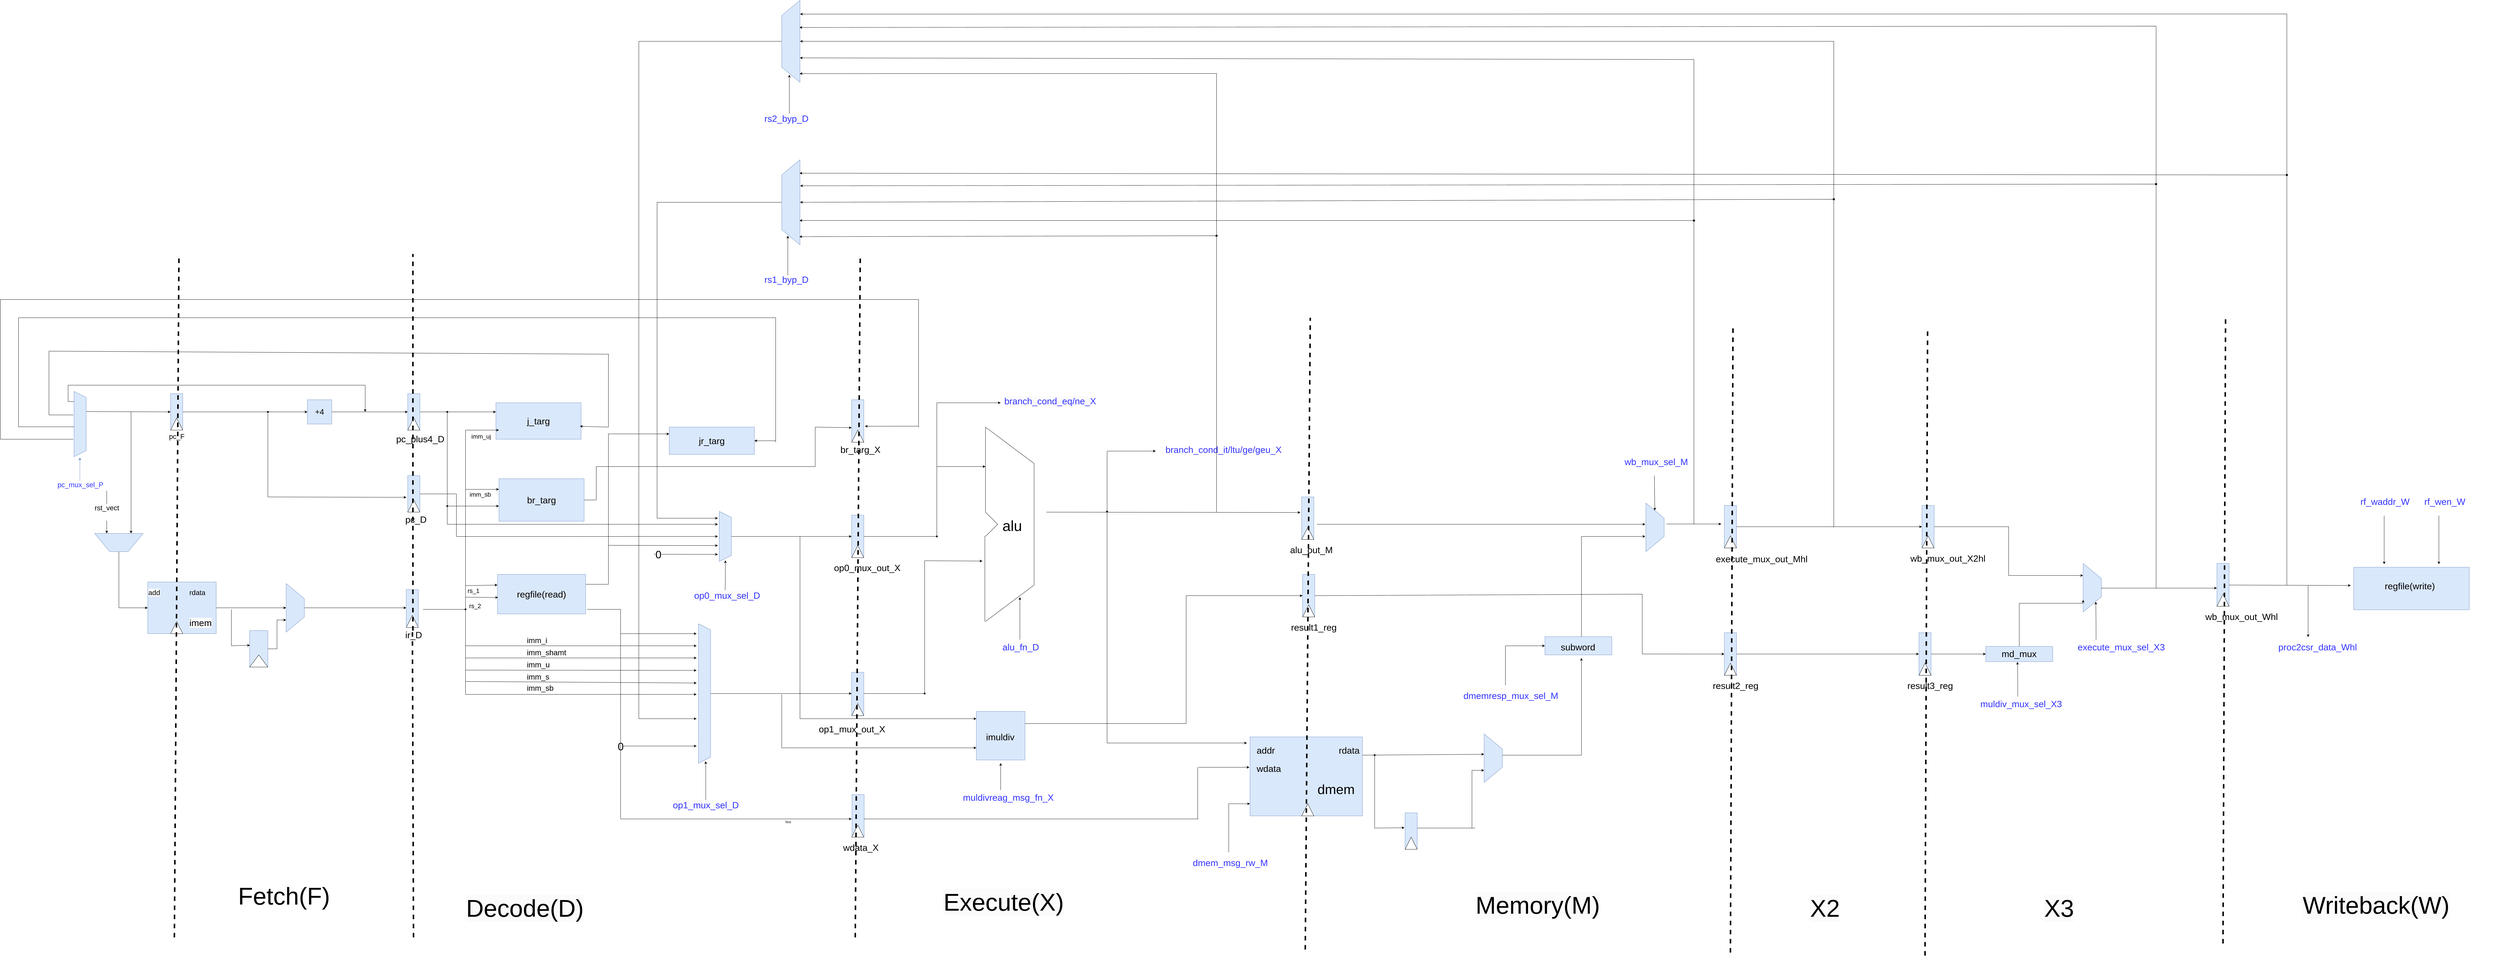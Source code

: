 <mxfile version="24.7.17">
  <diagram name="第 1 页" id="TA_flvRidIN1MDQiCpFb">
    <mxGraphModel dx="15481" dy="10827" grid="1" gridSize="10" guides="1" tooltips="1" connect="1" arrows="1" fold="1" page="1" pageScale="1" pageWidth="827" pageHeight="1169" math="0" shadow="0">
      <root>
        <mxCell id="0" />
        <mxCell id="1" parent="0" />
        <mxCell id="edZnfXRbNGml5_negK0g-39" style="edgeStyle=orthogonalEdgeStyle;rounded=0;orthogonalLoop=1;jettySize=auto;html=1;entryX=0.25;entryY=1;entryDx=0;entryDy=0;" edge="1" parent="1" source="edZnfXRbNGml5_negK0g-20" target="edZnfXRbNGml5_negK0g-32">
          <mxGeometry relative="1" as="geometry" />
        </mxCell>
        <mxCell id="edZnfXRbNGml5_negK0g-20" value="" style="rounded=0;whiteSpace=wrap;html=1;rotation=90;fillColor=#dae8fc;strokeColor=#6c8ebf;" vertex="1" parent="1">
          <mxGeometry x="4630" y="-692" width="140" height="40" as="geometry" />
        </mxCell>
        <mxCell id="edZnfXRbNGml5_negK0g-21" value="&lt;span style=&quot;font-size: 30px;&quot;&gt;wb_mux_out_X2hl&lt;/span&gt;" style="text;whiteSpace=wrap;html=1;" vertex="1" parent="1">
          <mxGeometry x="4640" y="-592" width="250" height="60" as="geometry" />
        </mxCell>
        <mxCell id="edZnfXRbNGml5_negK0g-22" value="" style="triangle;whiteSpace=wrap;html=1;rotation=-90;" vertex="1" parent="1">
          <mxGeometry x="4680" y="-642" width="40" height="40" as="geometry" />
        </mxCell>
        <mxCell id="edZnfXRbNGml5_negK0g-35" style="edgeStyle=orthogonalEdgeStyle;rounded=0;orthogonalLoop=1;jettySize=auto;html=1;exitX=0.5;exitY=0;exitDx=0;exitDy=0;entryX=0;entryY=0.5;entryDx=0;entryDy=0;" edge="1" parent="1" source="edZnfXRbNGml5_negK0g-16" target="edZnfXRbNGml5_negK0g-33">
          <mxGeometry relative="1" as="geometry" />
        </mxCell>
        <mxCell id="edZnfXRbNGml5_negK0g-16" value="" style="rounded=0;whiteSpace=wrap;html=1;rotation=90;fillColor=#dae8fc;strokeColor=#6c8ebf;" vertex="1" parent="1">
          <mxGeometry x="4620" y="-272.87" width="140" height="40" as="geometry" />
        </mxCell>
        <mxCell id="edZnfXRbNGml5_negK0g-17" value="&lt;span style=&quot;font-size: 30px;&quot;&gt;result3_reg&lt;/span&gt;" style="text;whiteSpace=wrap;html=1;" vertex="1" parent="1">
          <mxGeometry x="4630" y="-172.87" width="250" height="60" as="geometry" />
        </mxCell>
        <mxCell id="edZnfXRbNGml5_negK0g-18" value="" style="triangle;whiteSpace=wrap;html=1;rotation=-90;" vertex="1" parent="1">
          <mxGeometry x="4670" y="-222.87" width="40" height="40" as="geometry" />
        </mxCell>
        <mxCell id="edZnfXRbNGml5_negK0g-19" style="edgeStyle=orthogonalEdgeStyle;rounded=0;orthogonalLoop=1;jettySize=auto;html=1;entryX=0.5;entryY=1;entryDx=0;entryDy=0;" edge="1" parent="1" source="edZnfXRbNGml5_negK0g-10" target="edZnfXRbNGml5_negK0g-16">
          <mxGeometry relative="1" as="geometry" />
        </mxCell>
        <mxCell id="edZnfXRbNGml5_negK0g-10" value="" style="rounded=0;whiteSpace=wrap;html=1;rotation=90;fillColor=#dae8fc;strokeColor=#6c8ebf;" vertex="1" parent="1">
          <mxGeometry x="3980" y="-272.87" width="140" height="40" as="geometry" />
        </mxCell>
        <mxCell id="edZnfXRbNGml5_negK0g-11" value="&lt;span style=&quot;font-size: 30px;&quot;&gt;result2_reg&lt;/span&gt;" style="text;whiteSpace=wrap;html=1;" vertex="1" parent="1">
          <mxGeometry x="3990" y="-172.87" width="250" height="60" as="geometry" />
        </mxCell>
        <mxCell id="edZnfXRbNGml5_negK0g-12" value="" style="triangle;whiteSpace=wrap;html=1;rotation=-90;" vertex="1" parent="1">
          <mxGeometry x="4030" y="-222.87" width="40" height="40" as="geometry" />
        </mxCell>
        <mxCell id="h3CtUdWNvLVvWNDMPcVa-54" style="edgeStyle=orthogonalEdgeStyle;rounded=0;orthogonalLoop=1;jettySize=auto;html=1;exitX=0.5;exitY=0;exitDx=0;exitDy=0;entryX=0;entryY=0.5;entryDx=0;entryDy=0;" parent="1" source="h3CtUdWNvLVvWNDMPcVa-5" target="h3CtUdWNvLVvWNDMPcVa-28" edge="1">
          <mxGeometry relative="1" as="geometry">
            <mxPoint x="-1249" y="-430" as="targetPoint" />
          </mxGeometry>
        </mxCell>
        <mxCell id="h3CtUdWNvLVvWNDMPcVa-5" value="" style="shape=trapezoid;perimeter=trapezoidPerimeter;whiteSpace=wrap;html=1;fixedSize=1;rotation=-180;size=50;fillColor=#dae8fc;strokeColor=#6c8ebf;" parent="1" vertex="1">
          <mxGeometry x="-1330" y="-650" width="160" height="60" as="geometry" />
        </mxCell>
        <mxCell id="h3CtUdWNvLVvWNDMPcVa-19" style="edgeStyle=orthogonalEdgeStyle;rounded=0;orthogonalLoop=1;jettySize=auto;html=1;exitX=0.5;exitY=0;exitDx=0;exitDy=0;entryX=0;entryY=0.5;entryDx=0;entryDy=0;" parent="1" source="h3CtUdWNvLVvWNDMPcVa-6" target="h3CtUdWNvLVvWNDMPcVa-8" edge="1">
          <mxGeometry relative="1" as="geometry" />
        </mxCell>
        <mxCell id="h3CtUdWNvLVvWNDMPcVa-6" value="&lt;div style=&quot;font-size: 25px;&quot;&gt;&lt;hr&gt;&lt;/div&gt;" style="rounded=0;whiteSpace=wrap;html=1;rotation=90;fillColor=#dae8fc;strokeColor=#6c8ebf;" parent="1" vertex="1">
          <mxGeometry x="-1120" y="-1070" width="120" height="40" as="geometry" />
        </mxCell>
        <mxCell id="h3CtUdWNvLVvWNDMPcVa-61" style="edgeStyle=orthogonalEdgeStyle;rounded=0;orthogonalLoop=1;jettySize=auto;html=1;exitX=1;exitY=0.5;exitDx=0;exitDy=0;entryX=0.5;entryY=1;entryDx=0;entryDy=0;" parent="1" source="h3CtUdWNvLVvWNDMPcVa-8" target="h3CtUdWNvLVvWNDMPcVa-9" edge="1">
          <mxGeometry relative="1" as="geometry" />
        </mxCell>
        <mxCell id="h3CtUdWNvLVvWNDMPcVa-8" value="&lt;font style=&quot;font-size: 26px;&quot;&gt;+4&lt;/font&gt;" style="whiteSpace=wrap;html=1;aspect=fixed;fillColor=#dae8fc;strokeColor=#6c8ebf;" parent="1" vertex="1">
          <mxGeometry x="-630" y="-1090" width="80" height="80" as="geometry" />
        </mxCell>
        <mxCell id="MimmkQN_pH5iQWNIVET2-38" style="edgeStyle=orthogonalEdgeStyle;rounded=0;orthogonalLoop=1;jettySize=auto;html=1;exitX=1;exitY=0.5;exitDx=0;exitDy=0;entryX=0;entryY=0.25;entryDx=0;entryDy=0;" parent="1" source="MimmkQN_pH5iQWNIVET2-35" target="h3CtUdWNvLVvWNDMPcVa-77" edge="1">
          <mxGeometry relative="1" as="geometry" />
        </mxCell>
        <mxCell id="h3CtUdWNvLVvWNDMPcVa-9" value="" style="rounded=0;whiteSpace=wrap;html=1;rotation=90;fillColor=#dae8fc;strokeColor=#6c8ebf;" parent="1" vertex="1">
          <mxGeometry x="-340" y="-1070" width="120" height="40" as="geometry" />
        </mxCell>
        <mxCell id="h3CtUdWNvLVvWNDMPcVa-10" value="" style="rounded=0;whiteSpace=wrap;html=1;rotation=90;fillColor=#dae8fc;strokeColor=#6c8ebf;" parent="1" vertex="1">
          <mxGeometry x="-340" y="-800" width="120" height="40" as="geometry" />
        </mxCell>
        <mxCell id="h3CtUdWNvLVvWNDMPcVa-63" style="edgeStyle=orthogonalEdgeStyle;rounded=0;orthogonalLoop=1;jettySize=auto;html=1;entryX=0.5;entryY=1;entryDx=0;entryDy=0;" parent="1" source="h3CtUdWNvLVvWNDMPcVa-28" target="h3CtUdWNvLVvWNDMPcVa-58" edge="1">
          <mxGeometry relative="1" as="geometry" />
        </mxCell>
        <mxCell id="h3CtUdWNvLVvWNDMPcVa-28" value="" style="rounded=0;whiteSpace=wrap;html=1;fillColor=#dae8fc;strokeColor=#6c8ebf;" parent="1" vertex="1">
          <mxGeometry x="-1155" y="-490" width="225" height="170" as="geometry" />
        </mxCell>
        <mxCell id="h3CtUdWNvLVvWNDMPcVa-41" style="edgeStyle=orthogonalEdgeStyle;rounded=0;orthogonalLoop=1;jettySize=auto;html=1;entryX=0.5;entryY=1;entryDx=0;entryDy=0;" parent="1" target="h3CtUdWNvLVvWNDMPcVa-6" edge="1">
          <mxGeometry relative="1" as="geometry">
            <mxPoint x="-1360" y="-1051.11" as="sourcePoint" />
            <mxPoint x="-1090" y="-1051" as="targetPoint" />
          </mxGeometry>
        </mxCell>
        <mxCell id="h3CtUdWNvLVvWNDMPcVa-47" style="edgeStyle=orthogonalEdgeStyle;rounded=0;orthogonalLoop=1;jettySize=auto;html=1;exitX=0.25;exitY=1;exitDx=0;exitDy=0;" parent="1" source="h3CtUdWNvLVvWNDMPcVa-40" edge="1">
          <mxGeometry relative="1" as="geometry">
            <mxPoint x="-440" y="-1050" as="targetPoint" />
            <Array as="points">
              <mxPoint x="-1417" y="-1084" />
              <mxPoint x="-1417" y="-1138" />
              <mxPoint x="-440" y="-1138" />
            </Array>
          </mxGeometry>
        </mxCell>
        <mxCell id="h3CtUdWNvLVvWNDMPcVa-40" value="" style="shape=trapezoid;perimeter=trapezoidPerimeter;whiteSpace=wrap;html=1;fixedSize=1;rotation=90;fillColor=#dae8fc;strokeColor=#6c8ebf;" parent="1" vertex="1">
          <mxGeometry x="-1485" y="-1030" width="215" height="40" as="geometry" />
        </mxCell>
        <mxCell id="h3CtUdWNvLVvWNDMPcVa-52" value="" style="endArrow=classic;html=1;rounded=0;entryX=0.25;entryY=1;entryDx=0;entryDy=0;" parent="1" target="h3CtUdWNvLVvWNDMPcVa-5" edge="1">
          <mxGeometry width="50" height="50" relative="1" as="geometry">
            <mxPoint x="-1210" y="-1050" as="sourcePoint" />
            <mxPoint x="-1210" y="-770" as="targetPoint" />
          </mxGeometry>
        </mxCell>
        <mxCell id="h3CtUdWNvLVvWNDMPcVa-53" value="" style="endArrow=classic;html=1;rounded=0;entryX=0.75;entryY=1;entryDx=0;entryDy=0;" parent="1" target="h3CtUdWNvLVvWNDMPcVa-5" edge="1">
          <mxGeometry width="50" height="50" relative="1" as="geometry">
            <mxPoint x="-1290" y="-790" as="sourcePoint" />
            <mxPoint x="-1279.995" y="-762.222" as="targetPoint" />
          </mxGeometry>
        </mxCell>
        <mxCell id="idpTYqr38m1hENi_6hJd-5" value="rst_vect&lt;div style=&quot;font-size: 23px;&quot;&gt;&lt;br style=&quot;font-size: 23px;&quot;&gt;&lt;/div&gt;" style="edgeLabel;html=1;align=center;verticalAlign=middle;resizable=0;points=[];fontSize=23;" parent="h3CtUdWNvLVvWNDMPcVa-53" connectable="0" vertex="1">
          <mxGeometry x="-0.043" relative="1" as="geometry">
            <mxPoint y="3" as="offset" />
          </mxGeometry>
        </mxCell>
        <mxCell id="h3CtUdWNvLVvWNDMPcVa-72" style="edgeStyle=orthogonalEdgeStyle;rounded=0;orthogonalLoop=1;jettySize=auto;html=1;exitX=0.5;exitY=0;exitDx=0;exitDy=0;entryX=0.75;entryY=1;entryDx=0;entryDy=0;" parent="1" source="h3CtUdWNvLVvWNDMPcVa-56" target="h3CtUdWNvLVvWNDMPcVa-58" edge="1">
          <mxGeometry relative="1" as="geometry" />
        </mxCell>
        <mxCell id="h3CtUdWNvLVvWNDMPcVa-56" value="" style="rounded=0;whiteSpace=wrap;html=1;rotation=90;fillColor=#dae8fc;strokeColor=#6c8ebf;" parent="1" vertex="1">
          <mxGeometry x="-850" y="-300" width="120" height="60" as="geometry" />
        </mxCell>
        <mxCell id="h3CtUdWNvLVvWNDMPcVa-74" style="edgeStyle=orthogonalEdgeStyle;rounded=0;orthogonalLoop=1;jettySize=auto;html=1;exitX=0.5;exitY=0;exitDx=0;exitDy=0;entryX=0.5;entryY=1;entryDx=0;entryDy=0;" parent="1" source="h3CtUdWNvLVvWNDMPcVa-58" target="h3CtUdWNvLVvWNDMPcVa-12" edge="1">
          <mxGeometry relative="1" as="geometry" />
        </mxCell>
        <mxCell id="h3CtUdWNvLVvWNDMPcVa-58" value="" style="shape=trapezoid;perimeter=trapezoidPerimeter;whiteSpace=wrap;html=1;fixedSize=1;rotation=90;size=50;fillColor=#dae8fc;strokeColor=#6c8ebf;" parent="1" vertex="1">
          <mxGeometry x="-750" y="-435" width="160" height="60" as="geometry" />
        </mxCell>
        <mxCell id="h3CtUdWNvLVvWNDMPcVa-77" value="&lt;font style=&quot;font-size: 30px;&quot;&gt;j_targ&lt;/font&gt;" style="rounded=0;whiteSpace=wrap;html=1;fillColor=#dae8fc;strokeColor=#6c8ebf;" parent="1" vertex="1">
          <mxGeometry x="-10" y="-1080" width="280" height="120" as="geometry" />
        </mxCell>
        <mxCell id="h3CtUdWNvLVvWNDMPcVa-81" value="" style="endArrow=none;html=1;rounded=0;" parent="1" target="zn3MZnFg3po8sbIGN5-C-2" edge="1">
          <mxGeometry width="50" height="50" relative="1" as="geometry">
            <mxPoint x="-760" y="-770" as="sourcePoint" />
            <mxPoint x="-760" y="-1050" as="targetPoint" />
          </mxGeometry>
        </mxCell>
        <mxCell id="h3CtUdWNvLVvWNDMPcVa-82" value="" style="endArrow=classic;html=1;rounded=0;entryX=0.594;entryY=1.111;entryDx=0;entryDy=0;entryPerimeter=0;" parent="1" target="h3CtUdWNvLVvWNDMPcVa-10" edge="1">
          <mxGeometry width="50" height="50" relative="1" as="geometry">
            <mxPoint x="-760" y="-770" as="sourcePoint" />
            <mxPoint x="-300" y="-770" as="targetPoint" />
          </mxGeometry>
        </mxCell>
        <mxCell id="h3CtUdWNvLVvWNDMPcVa-84" value="&lt;font style=&quot;font-size: 30px;&quot;&gt;br_targ&lt;/font&gt;" style="rounded=0;whiteSpace=wrap;html=1;fillColor=#dae8fc;strokeColor=#6c8ebf;" parent="1" vertex="1">
          <mxGeometry y="-830" width="280" height="140" as="geometry" />
        </mxCell>
        <mxCell id="MimmkQN_pH5iQWNIVET2-62" style="edgeStyle=orthogonalEdgeStyle;rounded=0;orthogonalLoop=1;jettySize=auto;html=1;exitX=1;exitY=0.25;exitDx=0;exitDy=0;entryX=0;entryY=0.25;entryDx=0;entryDy=0;" parent="1" source="h3CtUdWNvLVvWNDMPcVa-85" target="idpTYqr38m1hENi_6hJd-6" edge="1">
          <mxGeometry relative="1" as="geometry">
            <Array as="points">
              <mxPoint x="360" y="-482" />
              <mxPoint x="360" y="-977" />
            </Array>
          </mxGeometry>
        </mxCell>
        <mxCell id="h3CtUdWNvLVvWNDMPcVa-85" value="&lt;font style=&quot;font-size: 30px;&quot;&gt;regfile(read)&lt;/font&gt;" style="rounded=0;whiteSpace=wrap;html=1;fillColor=#dae8fc;strokeColor=#6c8ebf;" parent="1" vertex="1">
          <mxGeometry x="-5" y="-515" width="290" height="130" as="geometry" />
        </mxCell>
        <mxCell id="idpTYqr38m1hENi_6hJd-1" value="" style="endArrow=classic;html=1;rounded=0;fillColor=#dae8fc;strokeColor=#6c8ebf;" parent="1" edge="1">
          <mxGeometry width="50" height="50" relative="1" as="geometry">
            <mxPoint x="-1378.21" y="-820" as="sourcePoint" />
            <mxPoint x="-1378.21" y="-900" as="targetPoint" />
          </mxGeometry>
        </mxCell>
        <mxCell id="idpTYqr38m1hENi_6hJd-4" value="&lt;font color=&quot;#3333ff&quot;&gt;pc_mux_sel_P&lt;/font&gt;" style="edgeLabel;html=1;align=center;verticalAlign=middle;resizable=0;points=[];fontSize=23;" parent="idpTYqr38m1hENi_6hJd-1" connectable="0" vertex="1">
          <mxGeometry x="0.146" y="-1" relative="1" as="geometry">
            <mxPoint y="56" as="offset" />
          </mxGeometry>
        </mxCell>
        <mxCell id="idpTYqr38m1hENi_6hJd-6" value="&lt;font style=&quot;font-size: 30px;&quot;&gt;jr_targ&lt;/font&gt;" style="rounded=0;whiteSpace=wrap;html=1;fillColor=#dae8fc;strokeColor=#6c8ebf;" parent="1" vertex="1">
          <mxGeometry x="560" y="-1000" width="280" height="90" as="geometry" />
        </mxCell>
        <mxCell id="MimmkQN_pH5iQWNIVET2-110" style="edgeStyle=orthogonalEdgeStyle;rounded=0;orthogonalLoop=1;jettySize=auto;html=1;exitX=0.5;exitY=0;exitDx=0;exitDy=0;entryX=0.5;entryY=1;entryDx=0;entryDy=0;" parent="1" source="idpTYqr38m1hENi_6hJd-7" target="idpTYqr38m1hENi_6hJd-11" edge="1">
          <mxGeometry relative="1" as="geometry" />
        </mxCell>
        <mxCell id="idpTYqr38m1hENi_6hJd-7" value="" style="shape=trapezoid;perimeter=trapezoidPerimeter;whiteSpace=wrap;html=1;fixedSize=1;rotation=90;fillColor=#dae8fc;strokeColor=#6c8ebf;" parent="1" vertex="1">
          <mxGeometry x="662" y="-660" width="165" height="40" as="geometry" />
        </mxCell>
        <mxCell id="idpTYqr38m1hENi_6hJd-14" style="edgeStyle=orthogonalEdgeStyle;rounded=0;orthogonalLoop=1;jettySize=auto;html=1;exitX=0.5;exitY=0;exitDx=0;exitDy=0;" parent="1" source="idpTYqr38m1hENi_6hJd-8" target="idpTYqr38m1hENi_6hJd-12" edge="1">
          <mxGeometry relative="1" as="geometry" />
        </mxCell>
        <mxCell id="idpTYqr38m1hENi_6hJd-8" value="" style="shape=trapezoid;perimeter=trapezoidPerimeter;whiteSpace=wrap;html=1;fixedSize=1;rotation=90;fillColor=#dae8fc;strokeColor=#6c8ebf;" parent="1" vertex="1">
          <mxGeometry x="446.63" y="-142.87" width="458.75" height="40" as="geometry" />
        </mxCell>
        <mxCell id="idpTYqr38m1hENi_6hJd-10" value="" style="rounded=0;whiteSpace=wrap;html=1;rotation=90;fillColor=#dae8fc;strokeColor=#6c8ebf;" parent="1" vertex="1">
          <mxGeometry x="1110" y="-1040" width="140" height="40" as="geometry" />
        </mxCell>
        <mxCell id="idpTYqr38m1hENi_6hJd-11" value="" style="rounded=0;whiteSpace=wrap;html=1;rotation=90;fillColor=#dae8fc;strokeColor=#6c8ebf;" parent="1" vertex="1">
          <mxGeometry x="1110" y="-660" width="140" height="40" as="geometry" />
        </mxCell>
        <mxCell id="idpTYqr38m1hENi_6hJd-12" value="" style="rounded=0;whiteSpace=wrap;html=1;rotation=90;fillColor=#dae8fc;strokeColor=#6c8ebf;" parent="1" vertex="1">
          <mxGeometry x="1110" y="-142.87" width="140" height="40" as="geometry" />
        </mxCell>
        <mxCell id="idpTYqr38m1hENi_6hJd-13" value="" style="rounded=0;whiteSpace=wrap;html=1;rotation=90;direction=west;fillColor=#dae8fc;strokeColor=#6c8ebf;" parent="1" vertex="1">
          <mxGeometry x="1111" y="260" width="140" height="40" as="geometry" />
        </mxCell>
        <mxCell id="idpTYqr38m1hENi_6hJd-17" value="" style="whiteSpace=wrap;html=1;aspect=fixed;fillColor=#dae8fc;strokeColor=#6c8ebf;" parent="1" vertex="1">
          <mxGeometry x="1570" y="-64" width="160" height="160" as="geometry" />
        </mxCell>
        <mxCell id="idpTYqr38m1hENi_6hJd-20" value="" style="rounded=0;whiteSpace=wrap;html=1;rotation=90;fillColor=#dae8fc;strokeColor=#6c8ebf;" parent="1" vertex="1">
          <mxGeometry x="2590" y="-720" width="140" height="40" as="geometry" />
        </mxCell>
        <mxCell id="idpTYqr38m1hENi_6hJd-21" value="" style="rounded=0;whiteSpace=wrap;html=1;fillColor=#dae8fc;strokeColor=#6c8ebf;" parent="1" vertex="1">
          <mxGeometry x="2470" y="20" width="370" height="260" as="geometry" />
        </mxCell>
        <mxCell id="idpTYqr38m1hENi_6hJd-22" value="" style="rounded=0;whiteSpace=wrap;html=1;rotation=90;fillColor=#dae8fc;strokeColor=#6c8ebf;" parent="1" vertex="1">
          <mxGeometry x="2940" y="310" width="120" height="40" as="geometry" />
        </mxCell>
        <mxCell id="idpTYqr38m1hENi_6hJd-23" value="" style="shape=trapezoid;perimeter=trapezoidPerimeter;whiteSpace=wrap;html=1;fixedSize=1;rotation=90;size=50;fillColor=#dae8fc;strokeColor=#6c8ebf;" parent="1" vertex="1">
          <mxGeometry x="3190" y="60" width="160" height="60" as="geometry" />
        </mxCell>
        <mxCell id="idpTYqr38m1hENi_6hJd-24" value="" style="rounded=0;whiteSpace=wrap;html=1;fillColor=#dae8fc;strokeColor=#6c8ebf;" parent="1" vertex="1">
          <mxGeometry x="3440" y="-310" width="220" height="60" as="geometry" />
        </mxCell>
        <mxCell id="idpTYqr38m1hENi_6hJd-25" value="" style="shape=trapezoid;perimeter=trapezoidPerimeter;whiteSpace=wrap;html=1;fixedSize=1;rotation=90;size=50;fillColor=#dae8fc;strokeColor=#6c8ebf;" parent="1" vertex="1">
          <mxGeometry x="3722" y="-700" width="160" height="60" as="geometry" />
        </mxCell>
        <mxCell id="idpTYqr38m1hENi_6hJd-26" value="" style="rounded=0;whiteSpace=wrap;html=1;fillColor=#dae8fc;strokeColor=#6c8ebf;" parent="1" vertex="1">
          <mxGeometry x="6100" y="-538.59" width="380" height="140" as="geometry" />
        </mxCell>
        <mxCell id="MimmkQN_pH5iQWNIVET2-2" value="&lt;div style=&quot;font-size: 23px;&quot;&gt;pc_F&lt;/div&gt;&lt;div style=&quot;font-size: 23px;&quot;&gt;&lt;br&gt;&lt;/div&gt;" style="edgeLabel;html=1;align=center;verticalAlign=middle;resizable=0;points=[];fontSize=23;" parent="1" connectable="0" vertex="1">
          <mxGeometry x="-1060" y="-955" as="geometry" />
        </mxCell>
        <mxCell id="MimmkQN_pH5iQWNIVET2-4" value="" style="endArrow=none;html=1;rounded=0;" parent="1" edge="1">
          <mxGeometry width="50" height="50" relative="1" as="geometry">
            <mxPoint x="-1480" y="-1250" as="sourcePoint" />
            <mxPoint x="361.25" y="-1240" as="targetPoint" />
          </mxGeometry>
        </mxCell>
        <mxCell id="MimmkQN_pH5iQWNIVET2-5" value="" style="endArrow=none;html=1;rounded=0;" parent="1" edge="1">
          <mxGeometry width="50" height="50" relative="1" as="geometry">
            <mxPoint x="360" y="-1000" as="sourcePoint" />
            <mxPoint x="360" y="-1240" as="targetPoint" />
          </mxGeometry>
        </mxCell>
        <mxCell id="MimmkQN_pH5iQWNIVET2-7" value="&lt;div style=&quot;font-size: 23px;&quot;&gt;&lt;br&gt;&lt;/div&gt;" style="edgeLabel;html=1;align=center;verticalAlign=middle;resizable=0;points=[];fontSize=23;rotation=0;" parent="1" connectable="0" vertex="1">
          <mxGeometry x="-1090" y="-390" as="geometry">
            <mxPoint x="-7" y="-56" as="offset" />
          </mxGeometry>
        </mxCell>
        <mxCell id="MimmkQN_pH5iQWNIVET2-8" value="&lt;div style=&quot;forced-color-adjust: none; font-size: 23px;&quot;&gt;rdata&lt;/div&gt;" style="text;whiteSpace=wrap;html=1;" parent="1" vertex="1">
          <mxGeometry x="-1020" y="-475" width="80" height="130" as="geometry" />
        </mxCell>
        <mxCell id="MimmkQN_pH5iQWNIVET2-10" value="" style="endArrow=none;html=1;rounded=0;" parent="1" edge="1">
          <mxGeometry width="50" height="50" relative="1" as="geometry">
            <mxPoint x="910" y="-950" as="sourcePoint" />
            <mxPoint x="910" y="-1360" as="targetPoint" />
          </mxGeometry>
        </mxCell>
        <mxCell id="MimmkQN_pH5iQWNIVET2-11" value="" style="endArrow=classic;html=1;rounded=0;entryX=1;entryY=0.5;entryDx=0;entryDy=0;" parent="1" target="idpTYqr38m1hENi_6hJd-6" edge="1">
          <mxGeometry width="50" height="50" relative="1" as="geometry">
            <mxPoint x="910" y="-955" as="sourcePoint" />
            <mxPoint x="880" y="-1020" as="targetPoint" />
          </mxGeometry>
        </mxCell>
        <mxCell id="MimmkQN_pH5iQWNIVET2-15" value="&lt;font style=&quot;font-size: 30px;&quot;&gt;br_targ_X&lt;/font&gt;" style="text;whiteSpace=wrap;html=1;" parent="1" vertex="1">
          <mxGeometry x="1121" y="-950" width="120" height="60" as="geometry" />
        </mxCell>
        <mxCell id="MimmkQN_pH5iQWNIVET2-16" value="&lt;font style=&quot;font-size: 30px;&quot;&gt;op0_mux_out_X&lt;/font&gt;&lt;div&gt;&lt;font style=&quot;font-size: 30px;&quot;&gt;&lt;br&gt;&lt;/font&gt;&lt;/div&gt;" style="text;whiteSpace=wrap;html=1;" parent="1" vertex="1">
          <mxGeometry x="1100" y="-561.41" width="120" height="60" as="geometry" />
        </mxCell>
        <mxCell id="MimmkQN_pH5iQWNIVET2-17" value="&lt;font style=&quot;forced-color-adjust: none; color: rgb(0, 0, 0); font-family: Helvetica; font-style: normal; font-variant-ligatures: normal; font-variant-caps: normal; font-weight: 400; letter-spacing: normal; orphans: 2; text-align: left; text-indent: 0px; text-transform: none; widows: 2; word-spacing: 0px; -webkit-text-stroke-width: 0px; white-space: normal; background-color: rgb(251, 251, 251); text-decoration-thickness: initial; text-decoration-style: initial; text-decoration-color: initial; font-size: 30px;&quot;&gt;op1&lt;/font&gt;&lt;span style=&quot;font-size: 30px;&quot;&gt;_mux_out_X&lt;/span&gt;" style="text;whiteSpace=wrap;html=1;" parent="1" vertex="1">
          <mxGeometry x="1050" y="-30" width="250" height="60" as="geometry" />
        </mxCell>
        <mxCell id="MimmkQN_pH5iQWNIVET2-18" value="&lt;span style=&quot;font-size: 30px;&quot;&gt;wdata_X&lt;/span&gt;&lt;div&gt;&lt;span style=&quot;font-size: 30px;&quot;&gt;&lt;br&gt;&lt;/span&gt;&lt;/div&gt;" style="text;whiteSpace=wrap;html=1;" parent="1" vertex="1">
          <mxGeometry x="1130" y="360" width="250" height="60" as="geometry" />
        </mxCell>
        <mxCell id="MimmkQN_pH5iQWNIVET2-22" value="" style="endArrow=none;html=1;rounded=0;" parent="1" edge="1">
          <mxGeometry width="50" height="50" relative="1" as="geometry">
            <mxPoint x="-1640" y="-1420" as="sourcePoint" />
            <mxPoint x="1380" y="-1420" as="targetPoint" />
          </mxGeometry>
        </mxCell>
        <mxCell id="MimmkQN_pH5iQWNIVET2-23" value="" style="endArrow=none;html=1;rounded=0;" parent="1" edge="1">
          <mxGeometry width="50" height="50" relative="1" as="geometry">
            <mxPoint x="1380" y="-1000" as="sourcePoint" />
            <mxPoint x="1380" y="-1420" as="targetPoint" />
          </mxGeometry>
        </mxCell>
        <mxCell id="MimmkQN_pH5iQWNIVET2-24" value="" style="endArrow=classic;html=1;rounded=0;entryX=0.623;entryY=-0.086;entryDx=0;entryDy=0;entryPerimeter=0;" parent="1" target="idpTYqr38m1hENi_6hJd-10" edge="1">
          <mxGeometry width="50" height="50" relative="1" as="geometry">
            <mxPoint x="1380" y="-1003" as="sourcePoint" />
            <mxPoint x="1360" y="-1070" as="targetPoint" />
          </mxGeometry>
        </mxCell>
        <mxCell id="MimmkQN_pH5iQWNIVET2-25" value="" style="endArrow=none;html=1;rounded=0;entryX=0.5;entryY=1;entryDx=0;entryDy=0;" parent="1" edge="1">
          <mxGeometry width="50" height="50" relative="1" as="geometry">
            <mxPoint x="-1580" y="-1001" as="sourcePoint" />
            <mxPoint x="-1397.5" y="-1001" as="targetPoint" />
            <Array as="points">
              <mxPoint x="-1520" y="-1001" />
            </Array>
          </mxGeometry>
        </mxCell>
        <mxCell id="MimmkQN_pH5iQWNIVET2-26" value="&lt;span style=&quot;color: rgb(0, 0, 0); font-family: Helvetica; font-size: 30px; font-style: normal; font-variant-ligatures: normal; font-variant-caps: normal; font-weight: 400; letter-spacing: normal; orphans: 2; text-align: center; text-indent: 0px; text-transform: none; widows: 2; word-spacing: 0px; -webkit-text-stroke-width: 0px; white-space: normal; background-color: rgb(251, 251, 251); text-decoration-thickness: initial; text-decoration-style: initial; text-decoration-color: initial; display: inline !important; float: none;&quot;&gt;pc_plus4_D&lt;/span&gt;" style="text;whiteSpace=wrap;html=1;" parent="1" vertex="1">
          <mxGeometry x="-340" y="-985" width="110" height="60" as="geometry" />
        </mxCell>
        <mxCell id="MimmkQN_pH5iQWNIVET2-27" value="&lt;span style=&quot;color: rgb(0, 0, 0); font-family: Helvetica; font-size: 30px; font-style: normal; font-variant-ligatures: normal; font-variant-caps: normal; font-weight: 400; letter-spacing: normal; orphans: 2; text-align: center; text-indent: 0px; text-transform: none; widows: 2; word-spacing: 0px; -webkit-text-stroke-width: 0px; white-space: normal; background-color: rgb(251, 251, 251); text-decoration-thickness: initial; text-decoration-style: initial; text-decoration-color: initial; display: inline !important; float: none;&quot;&gt;pc_D&lt;/span&gt;" style="text;whiteSpace=wrap;html=1;rotation=0;" parent="1" vertex="1">
          <mxGeometry x="-310" y="-720" width="110" height="60" as="geometry" />
        </mxCell>
        <mxCell id="MimmkQN_pH5iQWNIVET2-28" value="&lt;span style=&quot;color: rgb(0, 0, 0); font-family: Helvetica; font-size: 30px; font-style: normal; font-variant-ligatures: normal; font-variant-caps: normal; font-weight: 400; letter-spacing: normal; orphans: 2; text-align: center; text-indent: 0px; text-transform: none; widows: 2; word-spacing: 0px; -webkit-text-stroke-width: 0px; white-space: normal; background-color: rgb(251, 251, 251); text-decoration-thickness: initial; text-decoration-style: initial; text-decoration-color: initial; display: inline !important; float: none;&quot;&gt;ir_D&lt;/span&gt;" style="text;whiteSpace=wrap;html=1;rotation=0;" parent="1" vertex="1">
          <mxGeometry x="-310" y="-340" width="110" height="60" as="geometry" />
        </mxCell>
        <mxCell id="MimmkQN_pH5iQWNIVET2-29" value="" style="triangle;whiteSpace=wrap;html=1;rotation=-90;" parent="1" vertex="1">
          <mxGeometry x="-1080" y="-1030" width="40" height="40" as="geometry" />
        </mxCell>
        <mxCell id="MimmkQN_pH5iQWNIVET2-30" value="" style="triangle;whiteSpace=wrap;html=1;rotation=-90;" parent="1" vertex="1">
          <mxGeometry x="-1080" y="-360" width="40" height="40" as="geometry" />
        </mxCell>
        <mxCell id="MimmkQN_pH5iQWNIVET2-31" value="" style="triangle;whiteSpace=wrap;html=1;rotation=-90;" parent="1" vertex="1">
          <mxGeometry x="-810" y="-260" width="40" height="60" as="geometry" />
        </mxCell>
        <mxCell id="MimmkQN_pH5iQWNIVET2-35" value="" style="triangle;whiteSpace=wrap;html=1;rotation=-90;" parent="1" vertex="1">
          <mxGeometry x="-300" y="-1030" width="40" height="40" as="geometry" />
        </mxCell>
        <mxCell id="MimmkQN_pH5iQWNIVET2-36" value="" style="triangle;whiteSpace=wrap;html=1;rotation=-90;" parent="1" vertex="1">
          <mxGeometry x="-300" y="-760" width="40" height="40" as="geometry" />
        </mxCell>
        <mxCell id="MimmkQN_pH5iQWNIVET2-41" value="" style="endArrow=none;html=1;rounded=0;" parent="1" source="zn3MZnFg3po8sbIGN5-C-4" edge="1">
          <mxGeometry width="50" height="50" relative="1" as="geometry">
            <mxPoint x="-180" y="-680" as="sourcePoint" />
            <mxPoint x="-180" y="-1050" as="targetPoint" />
          </mxGeometry>
        </mxCell>
        <mxCell id="MimmkQN_pH5iQWNIVET2-42" value="&lt;font color=&quot;#3333ff&quot;&gt;&lt;font style=&quot;forced-color-adjust: none; font-family: Helvetica; font-style: normal; font-variant-ligatures: normal; font-variant-caps: normal; font-weight: 400; letter-spacing: normal; orphans: 2; text-align: left; text-indent: 0px; text-transform: none; widows: 2; word-spacing: 0px; -webkit-text-stroke-width: 0px; white-space: normal; background-color: rgb(251, 251, 251); text-decoration-thickness: initial; text-decoration-style: initial; text-decoration-color: initial; font-size: 30px;&quot;&gt;op0_mux_sel_D&lt;/font&gt;&lt;br class=&quot;Apple-interchange-newline&quot;&gt;&lt;/font&gt;&lt;div&gt;&lt;font style=&quot;forced-color-adjust: none; color: rgb(0, 0, 0); font-family: Helvetica; font-style: normal; font-variant-ligatures: normal; font-variant-caps: normal; font-weight: 400; letter-spacing: normal; orphans: 2; text-align: left; text-indent: 0px; text-transform: none; widows: 2; word-spacing: 0px; -webkit-text-stroke-width: 0px; white-space: normal; background-color: rgb(251, 251, 251); text-decoration-thickness: initial; text-decoration-style: initial; text-decoration-color: initial; font-size: 30px;&quot;&gt;&lt;br&gt;&lt;/font&gt;&lt;/div&gt;" style="text;whiteSpace=wrap;html=1;" parent="1" vertex="1">
          <mxGeometry x="640" y="-470" width="250" height="60" as="geometry" />
        </mxCell>
        <mxCell id="MimmkQN_pH5iQWNIVET2-44" value="" style="endArrow=classic;html=1;rounded=0;" parent="1" edge="1">
          <mxGeometry width="50" height="50" relative="1" as="geometry">
            <mxPoint x="-170" y="-740" as="sourcePoint" />
            <mxPoint y="-740" as="targetPoint" />
          </mxGeometry>
        </mxCell>
        <mxCell id="MimmkQN_pH5iQWNIVET2-48" value="" style="endArrow=none;html=1;rounded=0;" parent="1" edge="1">
          <mxGeometry width="50" height="50" relative="1" as="geometry">
            <mxPoint x="-250" y="-400" as="sourcePoint" />
            <mxPoint x="-110" y="-400" as="targetPoint" />
          </mxGeometry>
        </mxCell>
        <mxCell id="MimmkQN_pH5iQWNIVET2-49" value="" style="endArrow=none;html=1;rounded=0;" parent="1" edge="1">
          <mxGeometry width="50" height="50" relative="1" as="geometry">
            <mxPoint x="-110" y="-400" as="sourcePoint" />
            <mxPoint x="-110" y="-990" as="targetPoint" />
          </mxGeometry>
        </mxCell>
        <mxCell id="MimmkQN_pH5iQWNIVET2-50" value="" style="endArrow=classic;html=1;rounded=0;" parent="1" edge="1">
          <mxGeometry width="50" height="50" relative="1" as="geometry">
            <mxPoint x="-110" y="-990" as="sourcePoint" />
            <mxPoint y="-990" as="targetPoint" />
          </mxGeometry>
        </mxCell>
        <mxCell id="MimmkQN_pH5iQWNIVET2-56" value="&lt;font style=&quot;font-size: 20px;&quot;&gt;imm_uj&lt;/font&gt;" style="edgeLabel;html=1;align=center;verticalAlign=middle;resizable=0;points=[];" parent="MimmkQN_pH5iQWNIVET2-50" connectable="0" vertex="1">
          <mxGeometry x="0.189" y="-4" relative="1" as="geometry">
            <mxPoint x="-15" y="16" as="offset" />
          </mxGeometry>
        </mxCell>
        <mxCell id="MimmkQN_pH5iQWNIVET2-52" value="" style="endArrow=classic;html=1;rounded=0;entryX=0;entryY=0.25;entryDx=0;entryDy=0;" parent="1" target="h3CtUdWNvLVvWNDMPcVa-84" edge="1">
          <mxGeometry width="50" height="50" relative="1" as="geometry">
            <mxPoint x="-110" y="-795" as="sourcePoint" />
            <mxPoint x="-60" y="-830" as="targetPoint" />
          </mxGeometry>
        </mxCell>
        <mxCell id="MimmkQN_pH5iQWNIVET2-53" value="" style="endArrow=classic;html=1;rounded=0;entryX=1;entryY=0;entryDx=0;entryDy=0;" parent="1" target="MimmkQN_pH5iQWNIVET2-58" edge="1">
          <mxGeometry width="50" height="50" relative="1" as="geometry">
            <mxPoint x="-110" y="-478" as="sourcePoint" />
            <mxPoint x="-60" y="-500" as="targetPoint" />
          </mxGeometry>
        </mxCell>
        <mxCell id="MimmkQN_pH5iQWNIVET2-55" value="" style="endArrow=classic;html=1;rounded=0;" parent="1" edge="1">
          <mxGeometry width="50" height="50" relative="1" as="geometry">
            <mxPoint x="-110" y="-440" as="sourcePoint" />
            <mxPoint x="-3" y="-439" as="targetPoint" />
          </mxGeometry>
        </mxCell>
        <mxCell id="MimmkQN_pH5iQWNIVET2-57" value="&lt;font style=&quot;font-size: 20px;&quot;&gt;imm_sb&lt;/font&gt;&lt;div&gt;&lt;font style=&quot;font-size: 20px;&quot;&gt;&lt;br&gt;&lt;/font&gt;&lt;/div&gt;" style="edgeLabel;html=1;align=center;verticalAlign=middle;resizable=0;points=[];" parent="1" connectable="0" vertex="1">
          <mxGeometry x="-50.005" y="-955" as="geometry">
            <mxPoint x="-12" y="188" as="offset" />
          </mxGeometry>
        </mxCell>
        <mxCell id="MimmkQN_pH5iQWNIVET2-58" value="&lt;font style=&quot;forced-color-adjust: none; color: rgb(0, 0, 0); font-family: Helvetica; font-style: normal; font-variant-ligatures: normal; font-variant-caps: normal; font-weight: 400; letter-spacing: normal; orphans: 2; text-align: center; text-indent: 0px; text-transform: none; widows: 2; word-spacing: 0px; -webkit-text-stroke-width: 0px; white-space: nowrap; text-decoration-thickness: initial; text-decoration-style: initial; text-decoration-color: initial; font-size: 20px;&quot;&gt;rs_1&lt;/font&gt;&lt;br class=&quot;Apple-interchange-newline&quot;&gt;&lt;div&gt;&lt;font style=&quot;forced-color-adjust: none; color: rgb(0, 0, 0); font-family: Helvetica; font-style: normal; font-variant-ligatures: normal; font-variant-caps: normal; font-weight: 400; letter-spacing: normal; orphans: 2; text-align: center; text-indent: 0px; text-transform: none; widows: 2; word-spacing: 0px; -webkit-text-stroke-width: 0px; white-space: nowrap; text-decoration-thickness: initial; text-decoration-style: initial; text-decoration-color: initial; font-size: 20px;&quot;&gt;&lt;br&gt;&lt;/font&gt;&lt;/div&gt;" style="text;whiteSpace=wrap;html=1;" parent="1" vertex="1">
          <mxGeometry x="-105" y="-480" width="100" height="50" as="geometry" />
        </mxCell>
        <mxCell id="MimmkQN_pH5iQWNIVET2-59" value="&lt;font style=&quot;forced-color-adjust: none; color: rgb(0, 0, 0); font-family: Helvetica; font-style: normal; font-variant-ligatures: normal; font-variant-caps: normal; font-weight: 400; letter-spacing: normal; orphans: 2; text-indent: 0px; text-transform: none; widows: 2; word-spacing: 0px; -webkit-text-stroke-width: 0px; white-space: nowrap; background-color: rgb(251, 251, 251); text-decoration-thickness: initial; text-decoration-style: initial; text-decoration-color: initial; text-align: center; font-size: 20px;&quot;&gt;rs_2&lt;/font&gt;" style="text;whiteSpace=wrap;html=1;" parent="1" vertex="1">
          <mxGeometry x="-100" y="-430" width="70" height="50" as="geometry" />
        </mxCell>
        <mxCell id="MimmkQN_pH5iQWNIVET2-60" value="" style="endArrow=classic;html=1;rounded=0;entryX=0.986;entryY=0.644;entryDx=0;entryDy=0;entryPerimeter=0;" parent="1" target="h3CtUdWNvLVvWNDMPcVa-77" edge="1">
          <mxGeometry width="50" height="50" relative="1" as="geometry">
            <mxPoint x="360" y="-1000" as="sourcePoint" />
            <mxPoint x="340" y="-1050" as="targetPoint" />
          </mxGeometry>
        </mxCell>
        <mxCell id="MimmkQN_pH5iQWNIVET2-64" value="" style="endArrow=none;html=1;rounded=0;" parent="1" edge="1">
          <mxGeometry width="50" height="50" relative="1" as="geometry">
            <mxPoint x="320" y="-870" as="sourcePoint" />
            <mxPoint x="1040" y="-870" as="targetPoint" />
          </mxGeometry>
        </mxCell>
        <mxCell id="MimmkQN_pH5iQWNIVET2-65" value="" style="endArrow=none;html=1;rounded=0;" parent="1" edge="1">
          <mxGeometry width="50" height="50" relative="1" as="geometry">
            <mxPoint x="1040" y="-870" as="sourcePoint" />
            <mxPoint x="1040" y="-1000" as="targetPoint" />
          </mxGeometry>
        </mxCell>
        <mxCell id="MimmkQN_pH5iQWNIVET2-66" value="" style="endArrow=classic;html=1;rounded=0;entryX=0.657;entryY=1;entryDx=0;entryDy=0;entryPerimeter=0;" parent="1" target="idpTYqr38m1hENi_6hJd-10" edge="1">
          <mxGeometry width="50" height="50" relative="1" as="geometry">
            <mxPoint x="1040" y="-1000" as="sourcePoint" />
            <mxPoint x="1090" y="-1050" as="targetPoint" />
          </mxGeometry>
        </mxCell>
        <mxCell id="MimmkQN_pH5iQWNIVET2-67" value="" style="endArrow=none;html=1;rounded=0;" parent="1" edge="1">
          <mxGeometry width="50" height="50" relative="1" as="geometry">
            <mxPoint x="280" y="-760" as="sourcePoint" />
            <mxPoint x="320" y="-760" as="targetPoint" />
          </mxGeometry>
        </mxCell>
        <mxCell id="MimmkQN_pH5iQWNIVET2-68" value="" style="endArrow=none;html=1;rounded=0;" parent="1" edge="1">
          <mxGeometry width="50" height="50" relative="1" as="geometry">
            <mxPoint x="320" y="-760" as="sourcePoint" />
            <mxPoint x="320" y="-870" as="targetPoint" />
          </mxGeometry>
        </mxCell>
        <mxCell id="MimmkQN_pH5iQWNIVET2-71" value="" style="endArrow=none;html=1;rounded=0;" parent="1" target="VG8MHKJ1vHQQKtuOWax9-5" edge="1">
          <mxGeometry width="50" height="50" relative="1" as="geometry">
            <mxPoint x="-110" y="-120" as="sourcePoint" />
            <mxPoint x="-110" y="-400" as="targetPoint" />
          </mxGeometry>
        </mxCell>
        <mxCell id="MimmkQN_pH5iQWNIVET2-72" value="" style="triangle;whiteSpace=wrap;html=1;rotation=-90;" parent="1" vertex="1">
          <mxGeometry x="1160" y="-610" width="40" height="40" as="geometry" />
        </mxCell>
        <mxCell id="MimmkQN_pH5iQWNIVET2-73" value="" style="triangle;whiteSpace=wrap;html=1;rotation=-90;" parent="1" vertex="1">
          <mxGeometry x="1160" y="-990" width="40" height="40" as="geometry" />
        </mxCell>
        <mxCell id="MimmkQN_pH5iQWNIVET2-74" value="" style="triangle;whiteSpace=wrap;html=1;rotation=-90;" parent="1" vertex="1">
          <mxGeometry x="1160" y="-90" width="40" height="40" as="geometry" />
        </mxCell>
        <mxCell id="MimmkQN_pH5iQWNIVET2-75" value="" style="triangle;whiteSpace=wrap;html=1;rotation=-90;" parent="1" vertex="1">
          <mxGeometry x="1160" y="310" width="40" height="40" as="geometry" />
        </mxCell>
        <mxCell id="MimmkQN_pH5iQWNIVET2-77" value="" style="endArrow=none;html=1;rounded=0;exitX=0.5;exitY=0;exitDx=0;exitDy=0;" parent="1" source="h3CtUdWNvLVvWNDMPcVa-10" edge="1">
          <mxGeometry width="50" height="50" relative="1" as="geometry">
            <mxPoint x="-260" y="-760" as="sourcePoint" />
            <mxPoint x="-140" y="-780" as="targetPoint" />
          </mxGeometry>
        </mxCell>
        <mxCell id="MimmkQN_pH5iQWNIVET2-78" value="" style="endArrow=none;html=1;rounded=0;" parent="1" edge="1">
          <mxGeometry width="50" height="50" relative="1" as="geometry">
            <mxPoint x="-140" y="-640" as="sourcePoint" />
            <mxPoint x="-140" y="-780" as="targetPoint" />
          </mxGeometry>
        </mxCell>
        <mxCell id="MimmkQN_pH5iQWNIVET2-80" value="" style="endArrow=classic;html=1;rounded=0;" parent="1" edge="1">
          <mxGeometry width="50" height="50" relative="1" as="geometry">
            <mxPoint x="360" y="-610.71" as="sourcePoint" />
            <mxPoint x="720" y="-610" as="targetPoint" />
          </mxGeometry>
        </mxCell>
        <mxCell id="MimmkQN_pH5iQWNIVET2-82" value="" style="endArrow=classic;html=1;rounded=0;" parent="1" edge="1">
          <mxGeometry width="50" height="50" relative="1" as="geometry">
            <mxPoint x="510" y="-581.43" as="sourcePoint" />
            <mxPoint x="720" y="-581" as="targetPoint" />
          </mxGeometry>
        </mxCell>
        <mxCell id="MimmkQN_pH5iQWNIVET2-83" value="&lt;font style=&quot;font-size: 35px;&quot;&gt;0&lt;/font&gt;" style="edgeLabel;html=1;align=center;verticalAlign=middle;resizable=0;points=[];" parent="MimmkQN_pH5iQWNIVET2-82" connectable="0" vertex="1">
          <mxGeometry x="-0.264" relative="1" as="geometry">
            <mxPoint x="-64" as="offset" />
          </mxGeometry>
        </mxCell>
        <mxCell id="MimmkQN_pH5iQWNIVET2-85" value="" style="endArrow=classic;html=1;rounded=0;exitX=0.399;exitY=-0.026;exitDx=0;exitDy=0;exitPerimeter=0;" parent="1" edge="1">
          <mxGeometry width="50" height="50" relative="1" as="geometry">
            <mxPoint x="743.91" y="-462.97" as="sourcePoint" />
            <mxPoint x="744.62" y="-561.41" as="targetPoint" />
            <Array as="points">
              <mxPoint x="744.62" y="-511.41" />
            </Array>
          </mxGeometry>
        </mxCell>
        <mxCell id="MimmkQN_pH5iQWNIVET2-90" value="" style="endArrow=none;html=1;rounded=0;" parent="1" edge="1">
          <mxGeometry width="50" height="50" relative="1" as="geometry">
            <mxPoint x="-170" y="-680" as="sourcePoint" />
            <mxPoint x="680" y="-680" as="targetPoint" />
          </mxGeometry>
        </mxCell>
        <mxCell id="MimmkQN_pH5iQWNIVET2-95" value="" style="endArrow=none;html=1;rounded=0;" parent="1" edge="1">
          <mxGeometry width="50" height="50" relative="1" as="geometry">
            <mxPoint x="-140" y="-639.7" as="sourcePoint" />
            <mxPoint x="680" y="-640" as="targetPoint" />
          </mxGeometry>
        </mxCell>
        <mxCell id="MimmkQN_pH5iQWNIVET2-97" value="" style="endArrow=classic;html=1;rounded=0;" parent="1" edge="1">
          <mxGeometry width="50" height="50" relative="1" as="geometry">
            <mxPoint x="400" y="-320" as="sourcePoint" />
            <mxPoint x="650" y="-320" as="targetPoint" />
          </mxGeometry>
        </mxCell>
        <mxCell id="MimmkQN_pH5iQWNIVET2-98" value="" style="endArrow=classic;html=1;rounded=0;" parent="1" edge="1">
          <mxGeometry width="50" height="50" relative="1" as="geometry">
            <mxPoint x="-110" y="-280" as="sourcePoint" />
            <mxPoint x="650" y="-280" as="targetPoint" />
          </mxGeometry>
        </mxCell>
        <mxCell id="MimmkQN_pH5iQWNIVET2-99" value="" style="endArrow=classic;html=1;rounded=0;" parent="1" edge="1">
          <mxGeometry width="50" height="50" relative="1" as="geometry">
            <mxPoint x="-110" y="-240" as="sourcePoint" />
            <mxPoint x="650" y="-240" as="targetPoint" />
          </mxGeometry>
        </mxCell>
        <mxCell id="MimmkQN_pH5iQWNIVET2-100" value="" style="endArrow=classic;html=1;rounded=0;" parent="1" edge="1">
          <mxGeometry width="50" height="50" relative="1" as="geometry">
            <mxPoint x="-110" y="-200" as="sourcePoint" />
            <mxPoint x="650" y="-199" as="targetPoint" />
          </mxGeometry>
        </mxCell>
        <mxCell id="MimmkQN_pH5iQWNIVET2-101" value="" style="endArrow=classic;html=1;rounded=0;" parent="1" edge="1">
          <mxGeometry width="50" height="50" relative="1" as="geometry">
            <mxPoint x="-110" y="-162.5" as="sourcePoint" />
            <mxPoint x="650" y="-157.5" as="targetPoint" />
          </mxGeometry>
        </mxCell>
        <mxCell id="MimmkQN_pH5iQWNIVET2-103" value="" style="endArrow=classic;html=1;rounded=0;" parent="1" edge="1">
          <mxGeometry width="50" height="50" relative="1" as="geometry">
            <mxPoint x="-110" y="-120" as="sourcePoint" />
            <mxPoint x="650" y="-120" as="targetPoint" />
          </mxGeometry>
        </mxCell>
        <mxCell id="MimmkQN_pH5iQWNIVET2-105" value="" style="endArrow=classic;html=1;rounded=0;" parent="1" edge="1">
          <mxGeometry width="50" height="50" relative="1" as="geometry">
            <mxPoint x="680" y="-640" as="sourcePoint" />
            <mxPoint x="720" y="-640" as="targetPoint" />
          </mxGeometry>
        </mxCell>
        <mxCell id="MimmkQN_pH5iQWNIVET2-107" value="" style="endArrow=classic;html=1;rounded=0;" parent="1" edge="1">
          <mxGeometry width="50" height="50" relative="1" as="geometry">
            <mxPoint x="680" y="-680" as="sourcePoint" />
            <mxPoint x="720" y="-680" as="targetPoint" />
          </mxGeometry>
        </mxCell>
        <mxCell id="MimmkQN_pH5iQWNIVET2-108" value="" style="endArrow=classic;html=1;rounded=0;" parent="1" edge="1">
          <mxGeometry width="50" height="50" relative="1" as="geometry">
            <mxPoint x="390" y="50" as="sourcePoint" />
            <mxPoint x="650" y="50" as="targetPoint" />
          </mxGeometry>
        </mxCell>
        <mxCell id="MimmkQN_pH5iQWNIVET2-109" value="&lt;font style=&quot;font-size: 35px;&quot;&gt;0&lt;/font&gt;" style="edgeLabel;html=1;align=center;verticalAlign=middle;resizable=0;points=[];" parent="MimmkQN_pH5iQWNIVET2-108" connectable="0" vertex="1">
          <mxGeometry x="0.246" y="-1" relative="1" as="geometry">
            <mxPoint x="-152" as="offset" />
          </mxGeometry>
        </mxCell>
        <mxCell id="MimmkQN_pH5iQWNIVET2-112" value="" style="endArrow=classic;html=1;rounded=0;" parent="1" edge="1">
          <mxGeometry width="50" height="50" relative="1" as="geometry">
            <mxPoint x="680" y="230" as="sourcePoint" />
            <mxPoint x="680" y="100" as="targetPoint" />
          </mxGeometry>
        </mxCell>
        <mxCell id="MimmkQN_pH5iQWNIVET2-113" value="&lt;font color=&quot;#3333ff&quot;&gt;&lt;font style=&quot;forced-color-adjust: none; font-family: Helvetica; font-style: normal; font-variant-ligatures: normal; font-variant-caps: normal; font-weight: 400; letter-spacing: normal; orphans: 2; text-align: left; text-indent: 0px; text-transform: none; widows: 2; word-spacing: 0px; -webkit-text-stroke-width: 0px; white-space: normal; background-color: rgb(251, 251, 251); text-decoration-thickness: initial; text-decoration-style: initial; text-decoration-color: initial; font-size: 30px;&quot;&gt;op1_mux_sel_D&lt;/font&gt;&lt;br class=&quot;Apple-interchange-newline&quot;&gt;&lt;/font&gt;&lt;div&gt;&lt;font style=&quot;forced-color-adjust: none; color: rgb(0, 0, 0); font-family: Helvetica; font-style: normal; font-variant-ligatures: normal; font-variant-caps: normal; font-weight: 400; letter-spacing: normal; orphans: 2; text-align: left; text-indent: 0px; text-transform: none; widows: 2; word-spacing: 0px; -webkit-text-stroke-width: 0px; white-space: normal; background-color: rgb(251, 251, 251); text-decoration-thickness: initial; text-decoration-style: initial; text-decoration-color: initial; font-size: 30px;&quot;&gt;&lt;br&gt;&lt;/font&gt;&lt;/div&gt;" style="text;whiteSpace=wrap;html=1;" parent="1" vertex="1">
          <mxGeometry x="570" y="220" width="250" height="60" as="geometry" />
        </mxCell>
        <mxCell id="MimmkQN_pH5iQWNIVET2-119" value="&lt;span style=&quot;color: rgb(0, 0, 0); font-family: Helvetica; font-size: 23px; font-style: normal; font-variant-ligatures: normal; font-variant-caps: normal; font-weight: 400; letter-spacing: normal; orphans: 2; text-align: left; text-indent: 0px; text-transform: none; widows: 2; word-spacing: 0px; -webkit-text-stroke-width: 0px; white-space: normal; background-color: rgb(251, 251, 251); text-decoration-thickness: initial; text-decoration-style: initial; text-decoration-color: initial; display: inline !important; float: none;&quot;&gt;add&lt;/span&gt;" style="text;whiteSpace=wrap;html=1;" parent="1" vertex="1">
          <mxGeometry x="-1155" y="-475" width="90" height="50" as="geometry" />
        </mxCell>
        <mxCell id="MimmkQN_pH5iQWNIVET2-120" value="" style="endArrow=none;html=1;rounded=0;" parent="1" edge="1">
          <mxGeometry width="50" height="50" relative="1" as="geometry">
            <mxPoint x="-880" y="-280" as="sourcePoint" />
            <mxPoint x="-880" y="-400" as="targetPoint" />
          </mxGeometry>
        </mxCell>
        <mxCell id="MimmkQN_pH5iQWNIVET2-121" value="" style="endArrow=classic;html=1;rounded=0;entryX=0.403;entryY=0.983;entryDx=0;entryDy=0;entryPerimeter=0;" parent="1" target="h3CtUdWNvLVvWNDMPcVa-56" edge="1">
          <mxGeometry width="50" height="50" relative="1" as="geometry">
            <mxPoint x="-880" y="-280" as="sourcePoint" />
            <mxPoint x="-830" y="-330" as="targetPoint" />
          </mxGeometry>
        </mxCell>
        <mxCell id="MimmkQN_pH5iQWNIVET2-122" value="" style="endArrow=none;dashed=1;html=1;strokeWidth=5;rounded=0;" parent="1" edge="1">
          <mxGeometry width="50" height="50" relative="1" as="geometry">
            <mxPoint x="-1067.5" y="680" as="sourcePoint" />
            <mxPoint x="-1052.5" y="-1560" as="targetPoint" />
          </mxGeometry>
        </mxCell>
        <mxCell id="MimmkQN_pH5iQWNIVET2-129" value="" style="endArrow=none;dashed=1;html=1;strokeWidth=5;rounded=0;" parent="1" target="h3CtUdWNvLVvWNDMPcVa-12" edge="1">
          <mxGeometry width="50" height="50" relative="1" as="geometry">
            <mxPoint x="-281" y="680" as="sourcePoint" />
            <mxPoint x="-281.0" y="-1451.25" as="targetPoint" />
          </mxGeometry>
        </mxCell>
        <mxCell id="h3CtUdWNvLVvWNDMPcVa-12" value="" style="rounded=0;whiteSpace=wrap;html=1;rotation=90;fillColor=#dae8fc;strokeColor=#6c8ebf;" parent="1" vertex="1">
          <mxGeometry x="-345" y="-425" width="120" height="40" as="geometry" />
        </mxCell>
        <mxCell id="MimmkQN_pH5iQWNIVET2-130" value="" style="triangle;whiteSpace=wrap;html=1;rotation=-90;" parent="1" vertex="1">
          <mxGeometry x="-305" y="-380" width="40" height="40" as="geometry" />
        </mxCell>
        <mxCell id="oXpKcVIRyjbRH13NVvt_-4" value="&lt;font style=&quot;font-size: 48px;&quot;&gt;alu&lt;/font&gt;" style="text;whiteSpace=wrap;html=1;" parent="1" vertex="1">
          <mxGeometry x="1654" y="-710" width="120" height="60" as="geometry" />
        </mxCell>
        <mxCell id="oXpKcVIRyjbRH13NVvt_-6" value="" style="endArrow=classic;html=1;rounded=0;" parent="1" edge="1">
          <mxGeometry width="50" height="50" relative="1" as="geometry">
            <mxPoint x="1440" y="-1080" as="sourcePoint" />
            <mxPoint x="1650" y="-1080" as="targetPoint" />
          </mxGeometry>
        </mxCell>
        <mxCell id="oXpKcVIRyjbRH13NVvt_-7" value="" style="endArrow=none;html=1;rounded=0;" parent="1" edge="1">
          <mxGeometry width="50" height="50" relative="1" as="geometry">
            <mxPoint x="1200" y="-640" as="sourcePoint" />
            <mxPoint x="1440" y="-640" as="targetPoint" />
          </mxGeometry>
        </mxCell>
        <mxCell id="oXpKcVIRyjbRH13NVvt_-8" value="" style="endArrow=none;html=1;rounded=0;" parent="1" source="VG8MHKJ1vHQQKtuOWax9-9" edge="1">
          <mxGeometry width="50" height="50" relative="1" as="geometry">
            <mxPoint x="1440" y="-640" as="sourcePoint" />
            <mxPoint x="1440" y="-1080" as="targetPoint" />
          </mxGeometry>
        </mxCell>
        <mxCell id="oXpKcVIRyjbRH13NVvt_-12" value="" style="endArrow=classic;html=1;rounded=0;" parent="1" edge="1">
          <mxGeometry width="50" height="50" relative="1" as="geometry">
            <mxPoint x="1440" y="-870" as="sourcePoint" />
            <mxPoint x="1600" y="-870" as="targetPoint" />
          </mxGeometry>
        </mxCell>
        <mxCell id="oXpKcVIRyjbRH13NVvt_-13" value="" style="endArrow=none;html=1;rounded=0;exitX=0.5;exitY=0;exitDx=0;exitDy=0;" parent="1" target="VG8MHKJ1vHQQKtuOWax9-8" edge="1" source="idpTYqr38m1hENi_6hJd-12">
          <mxGeometry width="50" height="50" relative="1" as="geometry">
            <mxPoint x="1200" y="-120" as="sourcePoint" />
            <mxPoint x="1400" y="-120" as="targetPoint" />
          </mxGeometry>
        </mxCell>
        <mxCell id="oXpKcVIRyjbRH13NVvt_-14" value="" style="endArrow=none;html=1;rounded=0;" parent="1" edge="1" source="VG8MHKJ1vHQQKtuOWax9-8">
          <mxGeometry width="50" height="50" relative="1" as="geometry">
            <mxPoint x="1400" y="-120" as="sourcePoint" />
            <mxPoint x="1400" y="-560" as="targetPoint" />
          </mxGeometry>
        </mxCell>
        <mxCell id="oXpKcVIRyjbRH13NVvt_-15" value="" style="endArrow=classic;html=1;rounded=0;" parent="1" edge="1">
          <mxGeometry width="50" height="50" relative="1" as="geometry">
            <mxPoint x="1400" y="-560" as="sourcePoint" />
            <mxPoint x="1590" y="-559" as="targetPoint" />
          </mxGeometry>
        </mxCell>
        <mxCell id="oXpKcVIRyjbRH13NVvt_-17" value="&lt;span style=&quot;font-size: 30px;&quot;&gt;imuldiv&lt;/span&gt;&lt;div&gt;&lt;span style=&quot;font-size: 30px;&quot;&gt;&lt;br&gt;&lt;/span&gt;&lt;div&gt;&lt;span style=&quot;font-size: 30px;&quot;&gt;&lt;br&gt;&lt;/span&gt;&lt;/div&gt;&lt;/div&gt;" style="text;whiteSpace=wrap;html=1;" parent="1" vertex="1">
          <mxGeometry x="1600" y="-4" width="250" height="60" as="geometry" />
        </mxCell>
        <mxCell id="oXpKcVIRyjbRH13NVvt_-19" value="&lt;div&gt;&lt;span style=&quot;font-size: 30px;&quot;&gt;alu_out_M&lt;/span&gt;&lt;/div&gt;" style="text;whiteSpace=wrap;html=1;" parent="1" vertex="1">
          <mxGeometry x="2600" y="-620" width="250" height="60" as="geometry" />
        </mxCell>
        <mxCell id="oXpKcVIRyjbRH13NVvt_-20" value="&lt;div&gt;&lt;span style=&quot;font-size: 30px;&quot;&gt;subword&lt;/span&gt;&lt;/div&gt;&lt;div&gt;&lt;span style=&quot;font-size: 30px;&quot;&gt;&lt;br&gt;&lt;/span&gt;&lt;/div&gt;" style="text;whiteSpace=wrap;html=1;" parent="1" vertex="1">
          <mxGeometry x="3490" y="-300" width="250" height="60" as="geometry" />
        </mxCell>
        <mxCell id="oXpKcVIRyjbRH13NVvt_-21" value="&lt;div&gt;&lt;span style=&quot;font-size: 30px;&quot;&gt;execute_mux_out_Mhl&lt;/span&gt;&lt;br&gt;&lt;/div&gt;" style="text;whiteSpace=wrap;html=1;" parent="1" vertex="1">
          <mxGeometry x="4000" y="-590" width="250" height="60" as="geometry" />
        </mxCell>
        <mxCell id="edZnfXRbNGml5_negK0g-23" style="edgeStyle=orthogonalEdgeStyle;rounded=0;orthogonalLoop=1;jettySize=auto;html=1;entryX=0.5;entryY=1;entryDx=0;entryDy=0;" edge="1" parent="1" source="oXpKcVIRyjbRH13NVvt_-22" target="edZnfXRbNGml5_negK0g-20">
          <mxGeometry relative="1" as="geometry" />
        </mxCell>
        <mxCell id="oXpKcVIRyjbRH13NVvt_-22" value="" style="rounded=0;whiteSpace=wrap;html=1;rotation=90;fillColor=#dae8fc;strokeColor=#6c8ebf;" parent="1" vertex="1">
          <mxGeometry x="3980" y="-692" width="140" height="40" as="geometry" />
        </mxCell>
        <mxCell id="oXpKcVIRyjbRH13NVvt_-24" value="&lt;span style=&quot;font-size: 30px;&quot;&gt;regfile(write)&lt;/span&gt;&lt;div&gt;&lt;span style=&quot;font-size: 30px;&quot;&gt;&lt;br&gt;&lt;/span&gt;&lt;/div&gt;" style="text;whiteSpace=wrap;html=1;" parent="1" vertex="1">
          <mxGeometry x="6200" y="-500.59" width="250" height="60" as="geometry" />
        </mxCell>
        <mxCell id="oXpKcVIRyjbRH13NVvt_-25" value="&lt;div&gt;&lt;span style=&quot;font-size: 30px;&quot;&gt;addr&lt;/span&gt;&lt;/div&gt;" style="text;whiteSpace=wrap;html=1;" parent="1" vertex="1">
          <mxGeometry x="2490" y="40" width="250" height="60" as="geometry" />
        </mxCell>
        <mxCell id="oXpKcVIRyjbRH13NVvt_-26" value="&lt;div&gt;&lt;span style=&quot;font-size: 30px;&quot;&gt;wdata&lt;/span&gt;&lt;span style=&quot;color: rgba(0, 0, 0, 0); font-family: monospace; font-size: 0px; text-wrap: nowrap; background-color: initial;&quot;&gt;%3CmxGraphModel%3E%3Croot%3E%3CmxCell%20id%3D%220%22%2F%3E%3CmxCell%20id%3D%221%22%20parent%3D%220%22%2F%3E%3CmxCell%20id%3D%222%22%20value%3D%22%26lt%3Bdiv%26gt%3B%26lt%3Bspan%20style%3D%26quot%3Bfont-size%3A%2030px%3B%26quot%3B%26gt%3Bsubword%26lt%3B%2Fspan%26gt%3B%26lt%3B%2Fdiv%26gt%3B%26lt%3Bdiv%26gt%3B%26lt%3Bspan%20style%3D%26quot%3Bfont-size%3A%2030px%3B%26quot%3B%26gt%3B%26lt%3Bbr%26gt%3B%26lt%3B%2Fspan%26gt%3B%26lt%3B%2Fdiv%26gt%3B%22%20style%3D%22text%3BwhiteSpace%3Dwrap%3Bhtml%3D1%3B%22%20vertex%3D%221%22%20parent%3D%221%22%3E%3CmxGeometry%20x%3D%222590%22%20y%3D%2240%22%20width%3D%22250%22%20height%3D%2260%22%20as%3D%22geometry%22%2F%3E%3C%2FmxCell%3E%3C%2Froot%3E%3C%2FmxGraphModel%3E&lt;/span&gt;&lt;/div&gt;" style="text;whiteSpace=wrap;html=1;" parent="1" vertex="1">
          <mxGeometry x="2490" y="100" width="250" height="60" as="geometry" />
        </mxCell>
        <mxCell id="oXpKcVIRyjbRH13NVvt_-27" value="&lt;div&gt;&lt;span style=&quot;font-size: 30px;&quot;&gt;rdata&lt;/span&gt;&lt;/div&gt;" style="text;whiteSpace=wrap;html=1;" parent="1" vertex="1">
          <mxGeometry x="2760" y="40" width="250" height="60" as="geometry" />
        </mxCell>
        <mxCell id="oXpKcVIRyjbRH13NVvt_-28" value="&lt;div&gt;&lt;font style=&quot;font-size: 44px;&quot;&gt;dmem&lt;/font&gt;&lt;/div&gt;" style="text;whiteSpace=wrap;html=1;" parent="1" vertex="1">
          <mxGeometry x="2690" y="160" width="250" height="60" as="geometry" />
        </mxCell>
        <mxCell id="oXpKcVIRyjbRH13NVvt_-29" value="" style="triangle;whiteSpace=wrap;html=1;rotation=-90;" parent="1" vertex="1">
          <mxGeometry x="2640" y="-670" width="40" height="40" as="geometry" />
        </mxCell>
        <mxCell id="oXpKcVIRyjbRH13NVvt_-30" value="" style="triangle;whiteSpace=wrap;html=1;rotation=-90;" parent="1" vertex="1">
          <mxGeometry x="2640" y="240" width="40" height="40" as="geometry" />
        </mxCell>
        <mxCell id="oXpKcVIRyjbRH13NVvt_-31" value="" style="triangle;whiteSpace=wrap;html=1;rotation=-90;" parent="1" vertex="1">
          <mxGeometry x="4030" y="-642" width="40" height="40" as="geometry" />
        </mxCell>
        <mxCell id="oXpKcVIRyjbRH13NVvt_-32" value="" style="triangle;whiteSpace=wrap;html=1;rotation=-90;" parent="1" vertex="1">
          <mxGeometry x="2980" y="350" width="40" height="40" as="geometry" />
        </mxCell>
        <mxCell id="oXpKcVIRyjbRH13NVvt_-33" value="" style="endArrow=none;html=1;rounded=0;" parent="1" edge="1">
          <mxGeometry width="50" height="50" relative="1" as="geometry">
            <mxPoint x="1200" y="290" as="sourcePoint" />
            <mxPoint x="2300" y="290" as="targetPoint" />
          </mxGeometry>
        </mxCell>
        <mxCell id="oXpKcVIRyjbRH13NVvt_-34" value="" style="endArrow=none;html=1;rounded=0;" parent="1" edge="1">
          <mxGeometry width="50" height="50" relative="1" as="geometry">
            <mxPoint x="2298" y="290" as="sourcePoint" />
            <mxPoint x="2298" y="120" as="targetPoint" />
          </mxGeometry>
        </mxCell>
        <mxCell id="oXpKcVIRyjbRH13NVvt_-35" value="" style="endArrow=classic;html=1;rounded=0;" parent="1" edge="1">
          <mxGeometry width="50" height="50" relative="1" as="geometry">
            <mxPoint x="2300" y="120" as="sourcePoint" />
            <mxPoint x="2468" y="120" as="targetPoint" />
          </mxGeometry>
        </mxCell>
        <mxCell id="oXpKcVIRyjbRH13NVvt_-47" value="" style="endArrow=classic;html=1;rounded=0;entryX=0;entryY=0.846;entryDx=0;entryDy=0;entryPerimeter=0;" parent="1" target="idpTYqr38m1hENi_6hJd-21" edge="1">
          <mxGeometry width="50" height="50" relative="1" as="geometry">
            <mxPoint x="2400" y="240" as="sourcePoint" />
            <mxPoint x="2440" y="190" as="targetPoint" />
          </mxGeometry>
        </mxCell>
        <mxCell id="oXpKcVIRyjbRH13NVvt_-48" value="" style="endArrow=none;html=1;rounded=0;" parent="1" edge="1">
          <mxGeometry width="50" height="50" relative="1" as="geometry">
            <mxPoint x="2400" y="400" as="sourcePoint" />
            <mxPoint x="2400" y="240" as="targetPoint" />
          </mxGeometry>
        </mxCell>
        <mxCell id="oXpKcVIRyjbRH13NVvt_-49" value="" style="endArrow=classic;html=1;rounded=0;" parent="1" edge="1">
          <mxGeometry width="50" height="50" relative="1" as="geometry">
            <mxPoint x="1650" y="195" as="sourcePoint" />
            <mxPoint x="1650" y="106" as="targetPoint" />
          </mxGeometry>
        </mxCell>
        <mxCell id="oXpKcVIRyjbRH13NVvt_-50" value="&lt;span style=&quot;font-size: 30px;&quot;&gt;&lt;font color=&quot;#3333ff&quot;&gt;muldivreag_msg_fn_X&lt;/font&gt;&lt;/span&gt;&lt;div&gt;&lt;span style=&quot;font-size: 30px;&quot;&gt;&lt;br&gt;&lt;/span&gt;&lt;/div&gt;" style="text;whiteSpace=wrap;html=1;" parent="1" vertex="1">
          <mxGeometry x="1524" y="195" width="250" height="60" as="geometry" />
        </mxCell>
        <mxCell id="oXpKcVIRyjbRH13NVvt_-53" value="" style="endArrow=classic;html=1;rounded=0;entryX=0.365;entryY=1.104;entryDx=0;entryDy=0;entryPerimeter=0;" parent="1" target="idpTYqr38m1hENi_6hJd-20" edge="1">
          <mxGeometry width="50" height="50" relative="1" as="geometry">
            <mxPoint x="1800" y="-720" as="sourcePoint" />
            <mxPoint x="2470" y="-720" as="targetPoint" />
          </mxGeometry>
        </mxCell>
        <mxCell id="oXpKcVIRyjbRH13NVvt_-54" value="" style="endArrow=none;html=1;rounded=0;" parent="1" edge="1">
          <mxGeometry width="50" height="50" relative="1" as="geometry">
            <mxPoint x="2000" y="-720" as="sourcePoint" />
            <mxPoint x="2000" y="-920" as="targetPoint" />
          </mxGeometry>
        </mxCell>
        <mxCell id="oXpKcVIRyjbRH13NVvt_-55" value="" style="endArrow=classic;html=1;rounded=0;" parent="1" edge="1">
          <mxGeometry width="50" height="50" relative="1" as="geometry">
            <mxPoint x="2000" y="-921" as="sourcePoint" />
            <mxPoint x="2160" y="-921" as="targetPoint" />
          </mxGeometry>
        </mxCell>
        <mxCell id="oXpKcVIRyjbRH13NVvt_-56" value="&lt;span style=&quot;font-size: 30px;&quot;&gt;&lt;font color=&quot;#3333ff&quot;&gt;branch_cond_it/ltu/ge/geu_X&lt;/font&gt;&lt;/span&gt;" style="text;whiteSpace=wrap;html=1;" parent="1" vertex="1">
          <mxGeometry x="2190" y="-950" width="250" height="60" as="geometry" />
        </mxCell>
        <mxCell id="oXpKcVIRyjbRH13NVvt_-57" value="&lt;span style=&quot;font-family: Helvetica; font-size: 30px; font-style: normal; font-variant-ligatures: normal; font-variant-caps: normal; font-weight: 400; letter-spacing: normal; orphans: 2; text-align: left; text-indent: 0px; text-transform: none; widows: 2; word-spacing: 0px; -webkit-text-stroke-width: 0px; white-space: normal; background-color: rgb(251, 251, 251); text-decoration-thickness: initial; text-decoration-style: initial; text-decoration-color: initial; float: none; display: inline !important;&quot;&gt;&lt;font color=&quot;#3333ff&quot;&gt;branch_cond_eq/ne_X&lt;/font&gt;&lt;/span&gt;" style="text;whiteSpace=wrap;html=1;" parent="1" vertex="1">
          <mxGeometry x="1660" y="-1110" width="420" height="60" as="geometry" />
        </mxCell>
        <mxCell id="oXpKcVIRyjbRH13NVvt_-58" value="" style="endArrow=classic;html=1;rounded=0;" parent="1" edge="1">
          <mxGeometry width="50" height="50" relative="1" as="geometry">
            <mxPoint x="1713.29" y="-300" as="sourcePoint" />
            <mxPoint x="1713.29" y="-440" as="targetPoint" />
          </mxGeometry>
        </mxCell>
        <mxCell id="oXpKcVIRyjbRH13NVvt_-59" value="&lt;span style=&quot;font-family: Helvetica; font-size: 30px; font-style: normal; font-variant-ligatures: normal; font-variant-caps: normal; font-weight: 400; letter-spacing: normal; orphans: 2; text-align: left; text-indent: 0px; text-transform: none; widows: 2; word-spacing: 0px; -webkit-text-stroke-width: 0px; white-space: normal; background-color: rgb(251, 251, 251); text-decoration-thickness: initial; text-decoration-style: initial; text-decoration-color: initial; float: none; display: inline !important;&quot;&gt;&lt;font color=&quot;#3333ff&quot;&gt;alu_fn_D&lt;/font&gt;&lt;/span&gt;" style="text;whiteSpace=wrap;html=1;" parent="1" vertex="1">
          <mxGeometry x="1654" y="-300" width="420" height="60" as="geometry" />
        </mxCell>
        <mxCell id="oXpKcVIRyjbRH13NVvt_-60" value="" style="endArrow=none;html=1;rounded=0;" parent="1" source="VG8MHKJ1vHQQKtuOWax9-11" edge="1">
          <mxGeometry width="50" height="50" relative="1" as="geometry">
            <mxPoint x="2000" y="40" as="sourcePoint" />
            <mxPoint x="2000" y="-720" as="targetPoint" />
          </mxGeometry>
        </mxCell>
        <mxCell id="oXpKcVIRyjbRH13NVvt_-61" value="" style="endArrow=classic;html=1;rounded=0;" parent="1" edge="1">
          <mxGeometry width="50" height="50" relative="1" as="geometry">
            <mxPoint x="2000" y="40" as="sourcePoint" />
            <mxPoint x="2460" y="40" as="targetPoint" />
          </mxGeometry>
        </mxCell>
        <mxCell id="oXpKcVIRyjbRH13NVvt_-64" value="&lt;div&gt;&lt;span style=&quot;font-size: 30px;&quot;&gt;&lt;font color=&quot;#3333ff&quot;&gt;dmem_msg_rw_M&lt;/font&gt;&lt;/span&gt;&lt;/div&gt;" style="text;whiteSpace=wrap;html=1;" parent="1" vertex="1">
          <mxGeometry x="2280" y="410" width="250" height="60" as="geometry" />
        </mxCell>
        <mxCell id="oXpKcVIRyjbRH13NVvt_-65" value="" style="endArrow=classic;html=1;rounded=0;entryX=0.419;entryY=1;entryDx=0;entryDy=0;entryPerimeter=0;" parent="1" target="idpTYqr38m1hENi_6hJd-23" edge="1">
          <mxGeometry width="50" height="50" relative="1" as="geometry">
            <mxPoint x="2840" y="80" as="sourcePoint" />
            <mxPoint x="2890" y="30" as="targetPoint" />
          </mxGeometry>
        </mxCell>
        <mxCell id="oXpKcVIRyjbRH13NVvt_-66" value="" style="endArrow=none;html=1;rounded=0;" parent="1" target="VG8MHKJ1vHQQKtuOWax9-12" edge="1">
          <mxGeometry width="50" height="50" relative="1" as="geometry">
            <mxPoint x="2880" y="320" as="sourcePoint" />
            <mxPoint x="2880" y="80" as="targetPoint" />
          </mxGeometry>
        </mxCell>
        <mxCell id="oXpKcVIRyjbRH13NVvt_-67" value="" style="endArrow=classic;html=1;rounded=0;entryX=0.408;entryY=1.05;entryDx=0;entryDy=0;entryPerimeter=0;" parent="1" target="idpTYqr38m1hENi_6hJd-22" edge="1">
          <mxGeometry width="50" height="50" relative="1" as="geometry">
            <mxPoint x="2880" y="320" as="sourcePoint" />
            <mxPoint x="2960" y="320" as="targetPoint" />
          </mxGeometry>
        </mxCell>
        <mxCell id="oXpKcVIRyjbRH13NVvt_-68" value="" style="endArrow=none;html=1;rounded=0;" parent="1" edge="1">
          <mxGeometry width="50" height="50" relative="1" as="geometry">
            <mxPoint x="3020" y="320" as="sourcePoint" />
            <mxPoint x="3210" y="320" as="targetPoint" />
          </mxGeometry>
        </mxCell>
        <mxCell id="oXpKcVIRyjbRH13NVvt_-69" value="" style="endArrow=none;html=1;rounded=0;" parent="1" edge="1">
          <mxGeometry width="50" height="50" relative="1" as="geometry">
            <mxPoint x="3200" y="320" as="sourcePoint" />
            <mxPoint x="3200" y="130" as="targetPoint" />
          </mxGeometry>
        </mxCell>
        <mxCell id="oXpKcVIRyjbRH13NVvt_-70" value="" style="endArrow=classic;html=1;rounded=0;entryX=0.75;entryY=1;entryDx=0;entryDy=0;" parent="1" target="idpTYqr38m1hENi_6hJd-23" edge="1">
          <mxGeometry width="50" height="50" relative="1" as="geometry">
            <mxPoint x="3200" y="130" as="sourcePoint" />
            <mxPoint x="3250" y="80" as="targetPoint" />
          </mxGeometry>
        </mxCell>
        <mxCell id="oXpKcVIRyjbRH13NVvt_-71" value="" style="endArrow=none;html=1;rounded=0;" parent="1" edge="1">
          <mxGeometry width="50" height="50" relative="1" as="geometry">
            <mxPoint x="3300" y="80" as="sourcePoint" />
            <mxPoint x="3560" y="80" as="targetPoint" />
          </mxGeometry>
        </mxCell>
        <mxCell id="oXpKcVIRyjbRH13NVvt_-72" value="" style="endArrow=classic;html=1;rounded=0;" parent="1" edge="1">
          <mxGeometry width="50" height="50" relative="1" as="geometry">
            <mxPoint x="3560" y="80" as="sourcePoint" />
            <mxPoint x="3560" y="-240" as="targetPoint" />
          </mxGeometry>
        </mxCell>
        <mxCell id="oXpKcVIRyjbRH13NVvt_-73" value="" style="endArrow=classic;html=1;rounded=0;entryX=0;entryY=0.5;entryDx=0;entryDy=0;" parent="1" target="idpTYqr38m1hENi_6hJd-24" edge="1">
          <mxGeometry width="50" height="50" relative="1" as="geometry">
            <mxPoint x="3310" y="-280" as="sourcePoint" />
            <mxPoint x="3360" y="-330" as="targetPoint" />
          </mxGeometry>
        </mxCell>
        <mxCell id="oXpKcVIRyjbRH13NVvt_-74" value="" style="endArrow=none;html=1;rounded=0;" parent="1" edge="1">
          <mxGeometry width="50" height="50" relative="1" as="geometry">
            <mxPoint x="3310" y="-150" as="sourcePoint" />
            <mxPoint x="3310" y="-280" as="targetPoint" />
          </mxGeometry>
        </mxCell>
        <mxCell id="oXpKcVIRyjbRH13NVvt_-75" value="&lt;div&gt;&lt;span style=&quot;font-size: 30px;&quot;&gt;&lt;font color=&quot;#3333ff&quot;&gt;dmemresp_mux_sel_M&lt;/font&gt;&lt;/span&gt;&lt;/div&gt;&lt;div&gt;&lt;span style=&quot;font-size: 30px;&quot;&gt;&lt;font color=&quot;#3333ff&quot;&gt;&lt;br&gt;&lt;/font&gt;&lt;/span&gt;&lt;div&gt;&lt;span style=&quot;font-size: 30px;&quot;&gt;&lt;br&gt;&lt;/span&gt;&lt;/div&gt;&lt;/div&gt;" style="text;whiteSpace=wrap;html=1;" parent="1" vertex="1">
          <mxGeometry x="3170" y="-140" width="250" height="60" as="geometry" />
        </mxCell>
        <mxCell id="oXpKcVIRyjbRH13NVvt_-76" value="" style="endArrow=classic;html=1;rounded=0;" parent="1" edge="1">
          <mxGeometry width="50" height="50" relative="1" as="geometry">
            <mxPoint x="2690" y="-680" as="sourcePoint" />
            <mxPoint x="3770" y="-680" as="targetPoint" />
          </mxGeometry>
        </mxCell>
        <mxCell id="oXpKcVIRyjbRH13NVvt_-77" value="" style="endArrow=none;html=1;rounded=0;" parent="1" edge="1">
          <mxGeometry width="50" height="50" relative="1" as="geometry">
            <mxPoint x="3560" y="-310" as="sourcePoint" />
            <mxPoint x="3560" y="-640" as="targetPoint" />
          </mxGeometry>
        </mxCell>
        <mxCell id="oXpKcVIRyjbRH13NVvt_-78" value="" style="endArrow=classic;html=1;rounded=0;" parent="1" edge="1">
          <mxGeometry width="50" height="50" relative="1" as="geometry">
            <mxPoint x="3560" y="-640" as="sourcePoint" />
            <mxPoint x="3770" y="-640" as="targetPoint" />
          </mxGeometry>
        </mxCell>
        <mxCell id="oXpKcVIRyjbRH13NVvt_-80" value="" style="endArrow=classic;html=1;rounded=0;" parent="1" edge="1">
          <mxGeometry width="50" height="50" relative="1" as="geometry">
            <mxPoint x="3840" y="-681" as="sourcePoint" />
            <mxPoint x="4020" y="-681" as="targetPoint" />
          </mxGeometry>
        </mxCell>
        <mxCell id="oXpKcVIRyjbRH13NVvt_-81" value="" style="endArrow=classic;html=1;rounded=0;" parent="1" edge="1">
          <mxGeometry width="50" height="50" relative="1" as="geometry">
            <mxPoint x="5690" y="-480" as="sourcePoint" />
            <mxPoint x="6090" y="-478.59" as="targetPoint" />
          </mxGeometry>
        </mxCell>
        <mxCell id="oXpKcVIRyjbRH13NVvt_-82" value="" style="endArrow=classic;html=1;rounded=0;" parent="1" target="idpTYqr38m1hENi_6hJd-25" edge="1">
          <mxGeometry width="50" height="50" relative="1" as="geometry">
            <mxPoint x="3800" y="-840" as="sourcePoint" />
            <mxPoint x="3850" y="-890" as="targetPoint" />
          </mxGeometry>
        </mxCell>
        <mxCell id="oXpKcVIRyjbRH13NVvt_-83" value="&lt;div&gt;&lt;span style=&quot;font-size: 30px;&quot;&gt;&lt;font color=&quot;#3333ff&quot;&gt;wb_mux_sel_M&lt;/font&gt;&lt;/span&gt;&lt;/div&gt;" style="text;whiteSpace=wrap;html=1;" parent="1" vertex="1">
          <mxGeometry x="3700" y="-910" width="250" height="60" as="geometry" />
        </mxCell>
        <mxCell id="oXpKcVIRyjbRH13NVvt_-84" value="" style="endArrow=classic;html=1;rounded=0;" parent="1" edge="1">
          <mxGeometry width="50" height="50" relative="1" as="geometry">
            <mxPoint x="5950" y="-478.59" as="sourcePoint" />
            <mxPoint x="5950" y="-308.59" as="targetPoint" />
          </mxGeometry>
        </mxCell>
        <mxCell id="oXpKcVIRyjbRH13NVvt_-85" value="&lt;div&gt;&lt;span style=&quot;font-size: 30px;&quot;&gt;&lt;font color=&quot;#3333ff&quot;&gt;proc2csr_data_Whl&lt;/font&gt;&lt;/span&gt;&lt;/div&gt;&lt;div&gt;&lt;span style=&quot;font-size: 30px;&quot;&gt;&lt;br&gt;&lt;/span&gt;&lt;/div&gt;" style="text;whiteSpace=wrap;html=1;" parent="1" vertex="1">
          <mxGeometry x="5850" y="-300" width="250" height="60" as="geometry" />
        </mxCell>
        <mxCell id="oXpKcVIRyjbRH13NVvt_-86" value="" style="endArrow=classic;html=1;rounded=0;" parent="1" edge="1">
          <mxGeometry width="50" height="50" relative="1" as="geometry">
            <mxPoint x="6200" y="-708.59" as="sourcePoint" />
            <mxPoint x="6200" y="-548.59" as="targetPoint" />
          </mxGeometry>
        </mxCell>
        <mxCell id="oXpKcVIRyjbRH13NVvt_-87" value="" style="endArrow=classic;html=1;rounded=0;" parent="1" edge="1">
          <mxGeometry width="50" height="50" relative="1" as="geometry">
            <mxPoint x="6380" y="-708.59" as="sourcePoint" />
            <mxPoint x="6380" y="-548.59" as="targetPoint" />
          </mxGeometry>
        </mxCell>
        <mxCell id="oXpKcVIRyjbRH13NVvt_-88" value="&lt;div&gt;&lt;span style=&quot;font-size: 30px;&quot;&gt;&lt;font color=&quot;#3333ff&quot;&gt;rf_waddr_W&lt;/font&gt;&lt;/span&gt;&lt;/div&gt;" style="text;whiteSpace=wrap;html=1;" parent="1" vertex="1">
          <mxGeometry x="6120" y="-778.59" width="250" height="60" as="geometry" />
        </mxCell>
        <mxCell id="oXpKcVIRyjbRH13NVvt_-89" value="&lt;div&gt;&lt;span style=&quot;font-size: 30px;&quot;&gt;&lt;font color=&quot;#3333ff&quot;&gt;rf_wen_W&lt;/font&gt;&lt;/span&gt;&lt;/div&gt;" style="text;whiteSpace=wrap;html=1;" parent="1" vertex="1">
          <mxGeometry x="6330" y="-778.59" width="250" height="60" as="geometry" />
        </mxCell>
        <mxCell id="oXpKcVIRyjbRH13NVvt_-90" value="&lt;div style=&quot;text-align: center;&quot;&gt;&lt;span style=&quot;background-color: initial;&quot;&gt;&lt;font style=&quot;font-size: 80px;&quot;&gt;Fetch(F)&lt;/font&gt;&lt;/span&gt;&lt;/div&gt;" style="text;whiteSpace=wrap;html=1;rotation=0;" parent="1" vertex="1">
          <mxGeometry x="-860" y="490" width="110" height="60" as="geometry" />
        </mxCell>
        <mxCell id="oXpKcVIRyjbRH13NVvt_-91" value="&lt;span style=&quot;color: rgb(0, 0, 0); font-family: Helvetica; font-size: 80px; font-style: normal; font-variant-ligatures: normal; font-variant-caps: normal; font-weight: 400; letter-spacing: normal; orphans: 2; text-align: center; text-indent: 0px; text-transform: none; widows: 2; word-spacing: 0px; -webkit-text-stroke-width: 0px; white-space: normal; background-color: rgb(251, 251, 251); text-decoration-thickness: initial; text-decoration-style: initial; text-decoration-color: initial; display: inline !important; float: none;&quot;&gt;Decode(D)&lt;/span&gt;" style="text;whiteSpace=wrap;html=1;" parent="1" vertex="1">
          <mxGeometry x="-110" y="530" width="340" height="120" as="geometry" />
        </mxCell>
        <mxCell id="oXpKcVIRyjbRH13NVvt_-92" value="" style="endArrow=none;dashed=1;html=1;strokeWidth=5;rounded=0;" parent="1" edge="1">
          <mxGeometry width="50" height="50" relative="1" as="geometry">
            <mxPoint x="1171.75" y="680" as="sourcePoint" />
            <mxPoint x="1188.25" y="-1570" as="targetPoint" />
          </mxGeometry>
        </mxCell>
        <mxCell id="oXpKcVIRyjbRH13NVvt_-94" value="&lt;span style=&quot;color: rgb(0, 0, 0); font-family: Helvetica; font-size: 80px; font-style: normal; font-variant-ligatures: normal; font-variant-caps: normal; font-weight: 400; letter-spacing: normal; orphans: 2; text-align: center; text-indent: 0px; text-transform: none; widows: 2; word-spacing: 0px; -webkit-text-stroke-width: 0px; white-space: normal; background-color: rgb(251, 251, 251); text-decoration-thickness: initial; text-decoration-style: initial; text-decoration-color: initial; display: inline !important; float: none;&quot;&gt;Execute(X)&lt;/span&gt;" style="text;whiteSpace=wrap;html=1;" parent="1" vertex="1">
          <mxGeometry x="1460" y="510" width="340" height="120" as="geometry" />
        </mxCell>
        <mxCell id="oXpKcVIRyjbRH13NVvt_-96" value="" style="endArrow=none;dashed=1;html=1;strokeWidth=5;rounded=0;" parent="1" edge="1">
          <mxGeometry width="50" height="50" relative="1" as="geometry">
            <mxPoint x="4050" y="730" as="sourcePoint" />
            <mxPoint x="4058.5" y="-1340" as="targetPoint" />
          </mxGeometry>
        </mxCell>
        <mxCell id="oXpKcVIRyjbRH13NVvt_-99" value="&lt;span style=&quot;color: rgb(0, 0, 0); font-family: Helvetica; font-size: 80px; font-style: normal; font-variant-ligatures: normal; font-variant-caps: normal; font-weight: 400; letter-spacing: normal; orphans: 2; text-align: center; text-indent: 0px; text-transform: none; widows: 2; word-spacing: 0px; -webkit-text-stroke-width: 0px; white-space: normal; background-color: rgb(251, 251, 251); text-decoration-thickness: initial; text-decoration-style: initial; text-decoration-color: initial; display: inline !important; float: none;&quot;&gt;Writeback(W)&lt;/span&gt;" style="text;whiteSpace=wrap;html=1;" parent="1" vertex="1">
          <mxGeometry x="5930" y="520" width="340" height="120" as="geometry" />
        </mxCell>
        <mxCell id="oXpKcVIRyjbRH13NVvt_-100" value="&lt;span style=&quot;color: rgb(0, 0, 0); font-family: Helvetica; font-size: 80px; font-style: normal; font-variant-ligatures: normal; font-variant-caps: normal; font-weight: 400; letter-spacing: normal; orphans: 2; text-align: center; text-indent: 0px; text-transform: none; widows: 2; word-spacing: 0px; -webkit-text-stroke-width: 0px; white-space: normal; background-color: rgb(251, 251, 251); text-decoration-thickness: initial; text-decoration-style: initial; text-decoration-color: initial; display: inline !important; float: none;&quot;&gt;Memory(M)&lt;/span&gt;" style="text;whiteSpace=wrap;html=1;" parent="1" vertex="1">
          <mxGeometry x="3210" y="520" width="430" height="120" as="geometry" />
        </mxCell>
        <mxCell id="oXpKcVIRyjbRH13NVvt_-103" value="&lt;div style=&quot;text-align: center;&quot;&gt;&lt;span style=&quot;text-wrap: nowrap;&quot;&gt;&lt;font style=&quot;font-size: 25px;&quot;&gt;imm_i&lt;/font&gt;&lt;/span&gt;&lt;/div&gt;" style="text;whiteSpace=wrap;html=1;" parent="1" vertex="1">
          <mxGeometry x="90" y="-320" width="70" height="50" as="geometry" />
        </mxCell>
        <mxCell id="oXpKcVIRyjbRH13NVvt_-104" value="&lt;span style=&quot;color: rgb(0, 0, 0); font-family: Helvetica; font-style: normal; font-variant-ligatures: normal; font-variant-caps: normal; font-weight: 400; letter-spacing: normal; orphans: 2; text-align: center; text-indent: 0px; text-transform: none; widows: 2; word-spacing: 0px; -webkit-text-stroke-width: 0px; white-space: nowrap; background-color: rgb(251, 251, 251); text-decoration-thickness: initial; text-decoration-style: initial; text-decoration-color: initial; float: none; display: inline !important;&quot;&gt;&lt;font style=&quot;font-size: 25px;&quot;&gt;imm_shamt&lt;/font&gt;&lt;/span&gt;" style="text;whiteSpace=wrap;html=1;" parent="1" vertex="1">
          <mxGeometry x="90" y="-280" width="120" as="geometry" />
        </mxCell>
        <mxCell id="oXpKcVIRyjbRH13NVvt_-106" value="&lt;span style=&quot;color: rgb(0, 0, 0); font-family: Helvetica; font-style: normal; font-variant-ligatures: normal; font-variant-caps: normal; font-weight: 400; letter-spacing: normal; orphans: 2; text-align: center; text-indent: 0px; text-transform: none; widows: 2; word-spacing: 0px; -webkit-text-stroke-width: 0px; white-space: nowrap; background-color: rgb(251, 251, 251); text-decoration-thickness: initial; text-decoration-style: initial; text-decoration-color: initial; float: none; display: inline !important;&quot;&gt;&lt;font style=&quot;font-size: 25px;&quot;&gt;imm_u&lt;/font&gt;&lt;/span&gt;" style="text;whiteSpace=wrap;html=1;" parent="1" vertex="1">
          <mxGeometry x="90" y="-240" width="120" height="60" as="geometry" />
        </mxCell>
        <mxCell id="oXpKcVIRyjbRH13NVvt_-108" value="&lt;span style=&quot;color: rgb(0, 0, 0); font-family: Helvetica; font-style: normal; font-variant-ligatures: normal; font-variant-caps: normal; font-weight: 400; letter-spacing: normal; orphans: 2; text-align: center; text-indent: 0px; text-transform: none; widows: 2; word-spacing: 0px; -webkit-text-stroke-width: 0px; white-space: nowrap; background-color: rgb(251, 251, 251); text-decoration-thickness: initial; text-decoration-style: initial; text-decoration-color: initial; float: none; display: inline !important;&quot;&gt;&lt;font style=&quot;font-size: 25px;&quot;&gt;imm_s&lt;/font&gt;&lt;/span&gt;" style="text;whiteSpace=wrap;html=1;" parent="1" vertex="1">
          <mxGeometry x="90" y="-200" width="130" height="60" as="geometry" />
        </mxCell>
        <mxCell id="oXpKcVIRyjbRH13NVvt_-110" value="&lt;span style=&quot;color: rgb(0, 0, 0); font-family: Helvetica; font-style: normal; font-variant-ligatures: normal; font-variant-caps: normal; font-weight: 400; letter-spacing: normal; orphans: 2; text-align: center; text-indent: 0px; text-transform: none; widows: 2; word-spacing: 0px; -webkit-text-stroke-width: 0px; white-space: nowrap; background-color: rgb(251, 251, 251); text-decoration-thickness: initial; text-decoration-style: initial; text-decoration-color: initial; float: none; display: inline !important;&quot;&gt;&lt;font style=&quot;font-size: 25px;&quot;&gt;imm_sb&lt;/font&gt;&lt;/span&gt;" style="text;whiteSpace=wrap;html=1;" parent="1" vertex="1">
          <mxGeometry x="90" y="-162.87" width="130" height="60" as="geometry" />
        </mxCell>
        <mxCell id="Y0skXffIHWInu-s1_A8m-3" value="" style="endArrow=none;html=1;rounded=0;" parent="1" edge="1">
          <mxGeometry width="50" height="50" relative="1" as="geometry">
            <mxPoint x="1600" y="-840" as="sourcePoint" />
            <mxPoint x="1600" y="-1000" as="targetPoint" />
          </mxGeometry>
        </mxCell>
        <mxCell id="Y0skXffIHWInu-s1_A8m-4" value="" style="endArrow=none;html=1;rounded=0;" parent="1" edge="1">
          <mxGeometry width="50" height="50" relative="1" as="geometry">
            <mxPoint x="1600" y="-1000" as="sourcePoint" />
            <mxPoint x="1760" y="-880" as="targetPoint" />
          </mxGeometry>
        </mxCell>
        <mxCell id="Y0skXffIHWInu-s1_A8m-5" value="" style="endArrow=none;html=1;rounded=0;" parent="1" edge="1">
          <mxGeometry width="50" height="50" relative="1" as="geometry">
            <mxPoint x="1760" y="-480" as="sourcePoint" />
            <mxPoint x="1760" y="-880" as="targetPoint" />
          </mxGeometry>
        </mxCell>
        <mxCell id="Y0skXffIHWInu-s1_A8m-6" value="" style="endArrow=none;html=1;rounded=0;" parent="1" edge="1">
          <mxGeometry width="50" height="50" relative="1" as="geometry">
            <mxPoint x="1600" y="-720" as="sourcePoint" />
            <mxPoint x="1600" y="-840" as="targetPoint" />
          </mxGeometry>
        </mxCell>
        <mxCell id="Y0skXffIHWInu-s1_A8m-9" value="" style="endArrow=none;html=1;rounded=0;" parent="1" edge="1">
          <mxGeometry width="50" height="50" relative="1" as="geometry">
            <mxPoint x="1600" y="-720" as="sourcePoint" />
            <mxPoint x="1640" y="-680" as="targetPoint" />
          </mxGeometry>
        </mxCell>
        <mxCell id="Y0skXffIHWInu-s1_A8m-10" value="" style="endArrow=none;html=1;rounded=0;" parent="1" edge="1">
          <mxGeometry width="50" height="50" relative="1" as="geometry">
            <mxPoint x="1600" y="-640" as="sourcePoint" />
            <mxPoint x="1640" y="-680" as="targetPoint" />
          </mxGeometry>
        </mxCell>
        <mxCell id="Y0skXffIHWInu-s1_A8m-11" value="" style="endArrow=none;html=1;rounded=0;" parent="1" edge="1">
          <mxGeometry width="50" height="50" relative="1" as="geometry">
            <mxPoint x="1598" y="-360" as="sourcePoint" />
            <mxPoint x="1598" y="-642" as="targetPoint" />
          </mxGeometry>
        </mxCell>
        <mxCell id="Y0skXffIHWInu-s1_A8m-12" value="" style="endArrow=none;html=1;rounded=0;" parent="1" edge="1">
          <mxGeometry width="50" height="50" relative="1" as="geometry">
            <mxPoint x="1600" y="-360" as="sourcePoint" />
            <mxPoint x="1760" y="-480" as="targetPoint" />
          </mxGeometry>
        </mxCell>
        <mxCell id="VG8MHKJ1vHQQKtuOWax9-2" value="" style="endArrow=none;dashed=1;html=1;strokeWidth=5;rounded=0;" parent="1" edge="1">
          <mxGeometry width="50" height="50" relative="1" as="geometry">
            <mxPoint x="-283" y="-330" as="sourcePoint" />
            <mxPoint x="-283" y="-1570" as="targetPoint" />
          </mxGeometry>
        </mxCell>
        <mxCell id="VG8MHKJ1vHQQKtuOWax9-4" value="" style="endArrow=none;html=1;rounded=0;" parent="1" edge="1">
          <mxGeometry width="50" height="50" relative="1" as="geometry">
            <mxPoint x="-1580" y="-1360" as="sourcePoint" />
            <mxPoint x="910" y="-1360" as="targetPoint" />
          </mxGeometry>
        </mxCell>
        <mxCell id="VG8MHKJ1vHQQKtuOWax9-5" value="" style="shape=waypoint;sketch=0;fillStyle=solid;size=6;pointerEvents=1;points=[];fillColor=none;resizable=0;rotatable=0;perimeter=centerPerimeter;snapToPoint=1;" parent="1" vertex="1">
          <mxGeometry x="-120" y="-410" width="20" height="20" as="geometry" />
        </mxCell>
        <mxCell id="VG8MHKJ1vHQQKtuOWax9-9" value="" style="shape=waypoint;sketch=0;fillStyle=solid;size=6;pointerEvents=1;points=[];fillColor=none;resizable=0;rotatable=0;perimeter=centerPerimeter;snapToPoint=1;" parent="1" vertex="1">
          <mxGeometry x="1430" y="-650" width="20" height="20" as="geometry" />
        </mxCell>
        <mxCell id="VG8MHKJ1vHQQKtuOWax9-10" value="" style="endArrow=none;html=1;rounded=0;" parent="1" target="VG8MHKJ1vHQQKtuOWax9-11" edge="1">
          <mxGeometry width="50" height="50" relative="1" as="geometry">
            <mxPoint x="2000" y="40" as="sourcePoint" />
            <mxPoint x="2000" y="-720" as="targetPoint" />
          </mxGeometry>
        </mxCell>
        <mxCell id="VG8MHKJ1vHQQKtuOWax9-11" value="" style="shape=waypoint;sketch=0;fillStyle=solid;size=6;pointerEvents=1;points=[];fillColor=none;resizable=0;rotatable=0;perimeter=centerPerimeter;snapToPoint=1;" parent="1" vertex="1">
          <mxGeometry x="1990" y="-732" width="20" height="20" as="geometry" />
        </mxCell>
        <mxCell id="VG8MHKJ1vHQQKtuOWax9-12" value="" style="shape=waypoint;sketch=0;fillStyle=solid;size=6;pointerEvents=1;points=[];fillColor=none;resizable=0;rotatable=0;perimeter=centerPerimeter;snapToPoint=1;" parent="1" vertex="1">
          <mxGeometry x="2870.0" y="70" width="20" height="20" as="geometry" />
        </mxCell>
        <mxCell id="VG8MHKJ1vHQQKtuOWax9-13" value="" style="endArrow=classic;html=1;rounded=0;" parent="1" edge="1">
          <mxGeometry width="50" height="50" relative="1" as="geometry">
            <mxPoint x="400" y="290" as="sourcePoint" />
            <mxPoint x="1160" y="290" as="targetPoint" />
          </mxGeometry>
        </mxCell>
        <mxCell id="edZnfXRbNGml5_negK0g-46" value="Text" style="edgeLabel;html=1;align=center;verticalAlign=middle;resizable=0;points=[];" vertex="1" connectable="0" parent="VG8MHKJ1vHQQKtuOWax9-13">
          <mxGeometry x="0.444" y="-10" relative="1" as="geometry">
            <mxPoint x="1" as="offset" />
          </mxGeometry>
        </mxCell>
        <mxCell id="VG8MHKJ1vHQQKtuOWax9-14" value="" style="endArrow=none;html=1;rounded=0;" parent="1" edge="1">
          <mxGeometry width="50" height="50" relative="1" as="geometry">
            <mxPoint x="290" y="-400" as="sourcePoint" />
            <mxPoint x="400" y="-400" as="targetPoint" />
          </mxGeometry>
        </mxCell>
        <mxCell id="VG8MHKJ1vHQQKtuOWax9-15" value="" style="endArrow=none;html=1;rounded=0;" parent="1" edge="1">
          <mxGeometry width="50" height="50" relative="1" as="geometry">
            <mxPoint x="400" y="290" as="sourcePoint" />
            <mxPoint x="400" y="-400" as="targetPoint" />
          </mxGeometry>
        </mxCell>
        <mxCell id="IWSMSolJp26f0NdcNTjL-1" value="" style="endArrow=none;html=1;rounded=0;" parent="1" edge="1">
          <mxGeometry width="50" height="50" relative="1" as="geometry">
            <mxPoint x="-1640" y="-960" as="sourcePoint" />
            <mxPoint x="-1400" y="-960" as="targetPoint" />
          </mxGeometry>
        </mxCell>
        <mxCell id="IWSMSolJp26f0NdcNTjL-2" value="" style="endArrow=none;html=1;rounded=0;" parent="1" edge="1">
          <mxGeometry width="50" height="50" relative="1" as="geometry">
            <mxPoint x="-1640" y="-960" as="sourcePoint" />
            <mxPoint x="-1640" y="-1420" as="targetPoint" />
            <Array as="points" />
          </mxGeometry>
        </mxCell>
        <mxCell id="IWSMSolJp26f0NdcNTjL-3" value="" style="endArrow=none;html=1;rounded=0;" parent="1" edge="1">
          <mxGeometry width="50" height="50" relative="1" as="geometry">
            <mxPoint x="-1580" y="-1000" as="sourcePoint" />
            <mxPoint x="-1580" y="-1360" as="targetPoint" />
          </mxGeometry>
        </mxCell>
        <mxCell id="IWSMSolJp26f0NdcNTjL-4" value="" style="endArrow=none;html=1;rounded=0;" parent="1" edge="1">
          <mxGeometry width="50" height="50" relative="1" as="geometry">
            <mxPoint x="-1480" y="-1040" as="sourcePoint" />
            <mxPoint x="-1400" y="-1040" as="targetPoint" />
          </mxGeometry>
        </mxCell>
        <mxCell id="IWSMSolJp26f0NdcNTjL-5" value="" style="endArrow=none;html=1;rounded=0;" parent="1" edge="1">
          <mxGeometry width="50" height="50" relative="1" as="geometry">
            <mxPoint x="-1480" y="-1040" as="sourcePoint" />
            <mxPoint x="-1480" y="-1250" as="targetPoint" />
          </mxGeometry>
        </mxCell>
        <mxCell id="zn3MZnFg3po8sbIGN5-C-2" value="" style="shape=waypoint;sketch=0;fillStyle=solid;size=6;pointerEvents=1;points=[];fillColor=none;resizable=0;rotatable=0;perimeter=centerPerimeter;snapToPoint=1;" parent="1" vertex="1">
          <mxGeometry x="-770" y="-1060" width="20" height="20" as="geometry" />
        </mxCell>
        <mxCell id="zn3MZnFg3po8sbIGN5-C-3" value="" style="endArrow=none;html=1;rounded=0;" parent="1" source="zn3MZnFg3po8sbIGN5-C-7" target="zn3MZnFg3po8sbIGN5-C-4" edge="1">
          <mxGeometry width="50" height="50" relative="1" as="geometry">
            <mxPoint x="-170" y="-680" as="sourcePoint" />
            <mxPoint x="-180" y="-1050" as="targetPoint" />
          </mxGeometry>
        </mxCell>
        <mxCell id="zn3MZnFg3po8sbIGN5-C-4" value="" style="shape=waypoint;sketch=0;fillStyle=solid;size=6;pointerEvents=1;points=[];fillColor=none;resizable=0;rotatable=0;perimeter=centerPerimeter;snapToPoint=1;" parent="1" vertex="1">
          <mxGeometry x="-180" y="-1060" width="20" height="20" as="geometry" />
        </mxCell>
        <mxCell id="zn3MZnFg3po8sbIGN5-C-6" value="" style="endArrow=none;html=1;rounded=0;" parent="1" target="zn3MZnFg3po8sbIGN5-C-7" edge="1">
          <mxGeometry width="50" height="50" relative="1" as="geometry">
            <mxPoint x="-170" y="-680" as="sourcePoint" />
            <mxPoint x="-170" y="-1050" as="targetPoint" />
          </mxGeometry>
        </mxCell>
        <mxCell id="zn3MZnFg3po8sbIGN5-C-7" value="" style="shape=waypoint;sketch=0;fillStyle=solid;size=6;pointerEvents=1;points=[];fillColor=none;resizable=0;rotatable=0;perimeter=centerPerimeter;snapToPoint=1;" parent="1" vertex="1">
          <mxGeometry x="-180" y="-750" width="20" height="20" as="geometry" />
        </mxCell>
        <mxCell id="zn3MZnFg3po8sbIGN5-C-9" value="&lt;span style=&quot;color: rgb(0, 0, 0); font-family: Helvetica; font-size: 30px; font-style: normal; font-variant-ligatures: normal; font-variant-caps: normal; font-weight: 400; letter-spacing: normal; orphans: 2; text-align: center; text-indent: 0px; text-transform: none; widows: 2; word-spacing: 0px; -webkit-text-stroke-width: 0px; white-space: normal; background-color: rgb(251, 251, 251); text-decoration-thickness: initial; text-decoration-style: initial; text-decoration-color: initial; display: inline !important; float: none;&quot;&gt;imem&lt;/span&gt;" style="text;whiteSpace=wrap;html=1;" parent="1" vertex="1">
          <mxGeometry x="-1020" y="-380" width="110" height="60" as="geometry" />
        </mxCell>
        <mxCell id="VG8MHKJ1vHQQKtuOWax9-8" value="" style="shape=waypoint;sketch=0;fillStyle=solid;size=6;pointerEvents=1;points=[];fillColor=none;resizable=0;rotatable=0;perimeter=centerPerimeter;snapToPoint=1;" parent="1" vertex="1">
          <mxGeometry x="1390" y="-132.87" width="20" height="20" as="geometry" />
        </mxCell>
        <mxCell id="edZnfXRbNGml5_negK0g-3" value="" style="endArrow=classic;html=1;rounded=0;entryX=0;entryY=0.75;entryDx=0;entryDy=0;" edge="1" parent="1" target="idpTYqr38m1hENi_6hJd-17">
          <mxGeometry width="50" height="50" relative="1" as="geometry">
            <mxPoint x="930" y="-120" as="sourcePoint" />
            <mxPoint x="970" y="-20" as="targetPoint" />
            <Array as="points">
              <mxPoint x="930" y="56" />
              <mxPoint x="1330" y="56" />
            </Array>
          </mxGeometry>
        </mxCell>
        <mxCell id="edZnfXRbNGml5_negK0g-4" value="" style="endArrow=classic;html=1;rounded=0;entryX=0;entryY=0.15;entryDx=0;entryDy=0;entryPerimeter=0;" edge="1" parent="1" target="idpTYqr38m1hENi_6hJd-17">
          <mxGeometry width="50" height="50" relative="1" as="geometry">
            <mxPoint x="990" y="-640" as="sourcePoint" />
            <mxPoint x="1560" y="-40" as="targetPoint" />
            <Array as="points">
              <mxPoint x="990" y="-40" />
            </Array>
          </mxGeometry>
        </mxCell>
        <mxCell id="edZnfXRbNGml5_negK0g-6" value="" style="endArrow=classic;html=1;rounded=0;exitX=1;exitY=0.25;exitDx=0;exitDy=0;entryX=0.5;entryY=1;entryDx=0;entryDy=0;" edge="1" parent="1" source="idpTYqr38m1hENi_6hJd-17" target="edZnfXRbNGml5_negK0g-7">
          <mxGeometry width="50" height="50" relative="1" as="geometry">
            <mxPoint x="1800" y="-70" as="sourcePoint" />
            <mxPoint x="1850" y="-120" as="targetPoint" />
            <Array as="points">
              <mxPoint x="2260" y="-24" />
              <mxPoint x="2260" y="-445" />
            </Array>
          </mxGeometry>
        </mxCell>
        <mxCell id="edZnfXRbNGml5_negK0g-7" value="" style="rounded=0;whiteSpace=wrap;html=1;rotation=90;fillColor=#dae8fc;strokeColor=#6c8ebf;" vertex="1" parent="1">
          <mxGeometry x="2593" y="-465" width="140" height="40" as="geometry" />
        </mxCell>
        <mxCell id="edZnfXRbNGml5_negK0g-8" value="&lt;span style=&quot;font-size: 30px;&quot;&gt;result1_reg&lt;/span&gt;" style="text;whiteSpace=wrap;html=1;" vertex="1" parent="1">
          <mxGeometry x="2603" y="-365" width="250" height="60" as="geometry" />
        </mxCell>
        <mxCell id="edZnfXRbNGml5_negK0g-9" value="" style="triangle;whiteSpace=wrap;html=1;rotation=-90;" vertex="1" parent="1">
          <mxGeometry x="2643" y="-415" width="40" height="40" as="geometry" />
        </mxCell>
        <mxCell id="oXpKcVIRyjbRH13NVvt_-95" value="" style="endArrow=none;dashed=1;html=1;strokeWidth=5;rounded=0;" parent="1" edge="1">
          <mxGeometry width="50" height="50" relative="1" as="geometry">
            <mxPoint x="2651.75" y="720" as="sourcePoint" />
            <mxPoint x="2668.25" y="-1360" as="targetPoint" />
          </mxGeometry>
        </mxCell>
        <mxCell id="edZnfXRbNGml5_negK0g-13" value="" style="endArrow=classic;html=1;rounded=0;exitX=0.5;exitY=0;exitDx=0;exitDy=0;entryX=0.5;entryY=1;entryDx=0;entryDy=0;" edge="1" parent="1" source="edZnfXRbNGml5_negK0g-7" target="edZnfXRbNGml5_negK0g-10">
          <mxGeometry width="50" height="50" relative="1" as="geometry">
            <mxPoint x="3100" y="-420" as="sourcePoint" />
            <mxPoint x="3150" y="-470" as="targetPoint" />
            <Array as="points">
              <mxPoint x="3760" y="-450" />
              <mxPoint x="3760" y="-253" />
            </Array>
          </mxGeometry>
        </mxCell>
        <mxCell id="edZnfXRbNGml5_negK0g-14" value="" style="endArrow=none;dashed=1;html=1;strokeWidth=5;rounded=0;" edge="1" parent="1">
          <mxGeometry width="50" height="50" relative="1" as="geometry">
            <mxPoint x="4690" y="740" as="sourcePoint" />
            <mxPoint x="4698.5" y="-1330" as="targetPoint" />
          </mxGeometry>
        </mxCell>
        <mxCell id="edZnfXRbNGml5_negK0g-15" value="&lt;span style=&quot;color: rgb(0, 0, 0); font-family: Helvetica; font-size: 80px; font-style: normal; font-variant-ligatures: normal; font-variant-caps: normal; font-weight: 400; letter-spacing: normal; orphans: 2; text-align: center; text-indent: 0px; text-transform: none; widows: 2; word-spacing: 0px; -webkit-text-stroke-width: 0px; white-space: normal; background-color: rgb(251, 251, 251); text-decoration-thickness: initial; text-decoration-style: initial; text-decoration-color: initial; display: inline !important; float: none;&quot;&gt;X2&lt;/span&gt;" style="text;whiteSpace=wrap;html=1;" vertex="1" parent="1">
          <mxGeometry x="4310" y="530" width="430" height="120" as="geometry" />
        </mxCell>
        <mxCell id="edZnfXRbNGml5_negK0g-26" value="" style="rounded=0;whiteSpace=wrap;html=1;rotation=90;fillColor=#dae8fc;strokeColor=#6c8ebf;" vertex="1" parent="1">
          <mxGeometry x="5600" y="-501.41" width="140" height="40" as="geometry" />
        </mxCell>
        <mxCell id="edZnfXRbNGml5_negK0g-27" value="&lt;span style=&quot;font-size: 30px;&quot;&gt;wb_mux_out_Whl&lt;/span&gt;" style="text;whiteSpace=wrap;html=1;" vertex="1" parent="1">
          <mxGeometry x="5610" y="-400" width="250" height="60" as="geometry" />
        </mxCell>
        <mxCell id="edZnfXRbNGml5_negK0g-28" value="" style="triangle;whiteSpace=wrap;html=1;rotation=-90;" vertex="1" parent="1">
          <mxGeometry x="5650" y="-450" width="40" height="40" as="geometry" />
        </mxCell>
        <mxCell id="edZnfXRbNGml5_negK0g-32" value="" style="shape=trapezoid;perimeter=trapezoidPerimeter;whiteSpace=wrap;html=1;fixedSize=1;rotation=90;size=50;fillColor=#dae8fc;strokeColor=#6c8ebf;" vertex="1" parent="1">
          <mxGeometry x="5160" y="-501.41" width="160" height="60" as="geometry" />
        </mxCell>
        <mxCell id="edZnfXRbNGml5_negK0g-38" style="edgeStyle=orthogonalEdgeStyle;rounded=0;orthogonalLoop=1;jettySize=auto;html=1;entryX=0.75;entryY=1;entryDx=0;entryDy=0;" edge="1" parent="1" source="edZnfXRbNGml5_negK0g-33" target="edZnfXRbNGml5_negK0g-32">
          <mxGeometry relative="1" as="geometry">
            <Array as="points">
              <mxPoint x="5000" y="-420" />
            </Array>
          </mxGeometry>
        </mxCell>
        <mxCell id="edZnfXRbNGml5_negK0g-33" value="" style="rounded=0;whiteSpace=wrap;html=1;fillColor=#dae8fc;strokeColor=#6c8ebf;" vertex="1" parent="1">
          <mxGeometry x="4890" y="-277.87" width="220" height="50" as="geometry" />
        </mxCell>
        <mxCell id="edZnfXRbNGml5_negK0g-34" value="&lt;div&gt;&lt;span style=&quot;font-size: 30px;&quot;&gt;md_mux&lt;/span&gt;&lt;/div&gt;" style="text;whiteSpace=wrap;html=1;" vertex="1" parent="1">
          <mxGeometry x="4940" y="-277.87" width="250" height="60" as="geometry" />
        </mxCell>
        <mxCell id="edZnfXRbNGml5_negK0g-37" style="edgeStyle=orthogonalEdgeStyle;rounded=0;orthogonalLoop=1;jettySize=auto;html=1;entryX=0.473;entryY=1.017;entryDx=0;entryDy=0;entryPerimeter=0;" edge="1" parent="1" source="edZnfXRbNGml5_negK0g-36" target="edZnfXRbNGml5_negK0g-33">
          <mxGeometry relative="1" as="geometry">
            <mxPoint x="5100" y="-160" as="targetPoint" />
          </mxGeometry>
        </mxCell>
        <mxCell id="edZnfXRbNGml5_negK0g-36" value="&lt;div&gt;&lt;span style=&quot;font-size: 30px;&quot;&gt;&lt;font color=&quot;#3333ff&quot;&gt;muldiv_mux_sel_X3&lt;/font&gt;&lt;/span&gt;&lt;/div&gt;" style="text;whiteSpace=wrap;html=1;" vertex="1" parent="1">
          <mxGeometry x="4870" y="-112.87" width="250" height="60" as="geometry" />
        </mxCell>
        <mxCell id="edZnfXRbNGml5_negK0g-40" value="&lt;div&gt;&lt;span style=&quot;font-size: 30px;&quot;&gt;&lt;font color=&quot;#3333ff&quot;&gt;execute_mux_sel_X3&lt;/font&gt;&lt;/span&gt;&lt;/div&gt;" style="text;whiteSpace=wrap;html=1;" vertex="1" parent="1">
          <mxGeometry x="5190" y="-300" width="250" height="60" as="geometry" />
        </mxCell>
        <mxCell id="edZnfXRbNGml5_negK0g-42" style="edgeStyle=orthogonalEdgeStyle;rounded=0;orthogonalLoop=1;jettySize=auto;html=1;exitX=0.25;exitY=0;exitDx=0;exitDy=0;entryX=0.79;entryY=0.306;entryDx=0;entryDy=0;entryPerimeter=0;" edge="1" parent="1" source="edZnfXRbNGml5_negK0g-40" target="edZnfXRbNGml5_negK0g-32">
          <mxGeometry relative="1" as="geometry" />
        </mxCell>
        <mxCell id="edZnfXRbNGml5_negK0g-43" value="" style="endArrow=none;dashed=1;html=1;strokeWidth=5;rounded=0;" edge="1" parent="1">
          <mxGeometry width="50" height="50" relative="1" as="geometry">
            <mxPoint x="5670" y="700" as="sourcePoint" />
            <mxPoint x="5678.5" y="-1370" as="targetPoint" />
          </mxGeometry>
        </mxCell>
        <mxCell id="edZnfXRbNGml5_negK0g-44" style="edgeStyle=orthogonalEdgeStyle;rounded=0;orthogonalLoop=1;jettySize=auto;html=1;exitX=0.5;exitY=0;exitDx=0;exitDy=0;entryX=0.582;entryY=1;entryDx=0;entryDy=0;entryPerimeter=0;" edge="1" parent="1" source="edZnfXRbNGml5_negK0g-32" target="edZnfXRbNGml5_negK0g-26">
          <mxGeometry relative="1" as="geometry">
            <mxPoint x="5600" y="-440" as="targetPoint" />
            <Array as="points">
              <mxPoint x="5270" y="-470" />
            </Array>
          </mxGeometry>
        </mxCell>
        <mxCell id="edZnfXRbNGml5_negK0g-45" value="&lt;span style=&quot;color: rgb(0, 0, 0); font-family: Helvetica; font-size: 80px; font-style: normal; font-variant-ligatures: normal; font-variant-caps: normal; font-weight: 400; letter-spacing: normal; orphans: 2; text-align: center; text-indent: 0px; text-transform: none; widows: 2; word-spacing: 0px; -webkit-text-stroke-width: 0px; white-space: normal; background-color: rgb(251, 251, 251); text-decoration-thickness: initial; text-decoration-style: initial; text-decoration-color: initial; display: inline !important; float: none;&quot;&gt;X3&lt;/span&gt;" style="text;whiteSpace=wrap;html=1;" vertex="1" parent="1">
          <mxGeometry x="5080" y="530" width="430" height="120" as="geometry" />
        </mxCell>
        <mxCell id="edZnfXRbNGml5_negK0g-58" style="edgeStyle=orthogonalEdgeStyle;rounded=0;orthogonalLoop=1;jettySize=auto;html=1;" edge="1" parent="1" source="edZnfXRbNGml5_negK0g-47">
          <mxGeometry relative="1" as="geometry">
            <mxPoint x="650" y="-40" as="targetPoint" />
            <Array as="points">
              <mxPoint x="460" y="-2270" />
              <mxPoint x="460" y="-40" />
            </Array>
          </mxGeometry>
        </mxCell>
        <mxCell id="edZnfXRbNGml5_negK0g-47" value="" style="shape=trapezoid;perimeter=trapezoidPerimeter;whiteSpace=wrap;html=1;fixedSize=1;rotation=-90;size=50;fillColor=#dae8fc;strokeColor=#6c8ebf;" vertex="1" parent="1">
          <mxGeometry x="825" y="-2300" width="270" height="60" as="geometry" />
        </mxCell>
        <mxCell id="edZnfXRbNGml5_negK0g-57" style="edgeStyle=orthogonalEdgeStyle;rounded=0;orthogonalLoop=1;jettySize=auto;html=1;" edge="1" parent="1" source="edZnfXRbNGml5_negK0g-49">
          <mxGeometry relative="1" as="geometry">
            <mxPoint x="720" y="-700" as="targetPoint" />
            <Array as="points">
              <mxPoint x="520" y="-1740" />
              <mxPoint x="520" y="-700" />
            </Array>
          </mxGeometry>
        </mxCell>
        <mxCell id="edZnfXRbNGml5_negK0g-49" value="" style="shape=trapezoid;perimeter=trapezoidPerimeter;whiteSpace=wrap;html=1;fixedSize=1;rotation=-90;size=50;fillColor=#dae8fc;strokeColor=#6c8ebf;" vertex="1" parent="1">
          <mxGeometry x="820" y="-1770" width="280" height="60" as="geometry" />
        </mxCell>
        <mxCell id="edZnfXRbNGml5_negK0g-50" value="" style="endArrow=classic;html=1;rounded=0;entryX=0.096;entryY=0.967;entryDx=0;entryDy=0;entryPerimeter=0;" edge="1" parent="1" target="edZnfXRbNGml5_negK0g-49">
          <mxGeometry width="50" height="50" relative="1" as="geometry">
            <mxPoint x="2360" y="-720" as="sourcePoint" />
            <mxPoint x="1350.0" y="-2150.0" as="targetPoint" />
            <Array as="points">
              <mxPoint x="2360" y="-1630" />
            </Array>
          </mxGeometry>
        </mxCell>
        <mxCell id="edZnfXRbNGml5_negK0g-53" value="" style="endArrow=classic;html=1;rounded=0;entryX=0.286;entryY=0.975;entryDx=0;entryDy=0;entryPerimeter=0;" edge="1" parent="1" target="edZnfXRbNGml5_negK0g-49">
          <mxGeometry width="50" height="50" relative="1" as="geometry">
            <mxPoint x="3930" y="-680" as="sourcePoint" />
            <mxPoint x="1130" y="-1700" as="targetPoint" />
            <Array as="points">
              <mxPoint x="3930" y="-1680" />
            </Array>
          </mxGeometry>
        </mxCell>
        <mxCell id="edZnfXRbNGml5_negK0g-54" value="" style="endArrow=classic;html=1;rounded=0;entryX=0.5;entryY=1;entryDx=0;entryDy=0;" edge="1" parent="1" target="edZnfXRbNGml5_negK0g-49">
          <mxGeometry width="50" height="50" relative="1" as="geometry">
            <mxPoint x="4390" y="-670" as="sourcePoint" />
            <mxPoint x="1530" y="-1770" as="targetPoint" />
            <Array as="points">
              <mxPoint x="4390" y="-1750" />
            </Array>
          </mxGeometry>
        </mxCell>
        <mxCell id="edZnfXRbNGml5_negK0g-55" value="" style="endArrow=classic;html=1;rounded=0;entryX=0.694;entryY=1.006;entryDx=0;entryDy=0;entryPerimeter=0;" edge="1" parent="1" target="edZnfXRbNGml5_negK0g-49">
          <mxGeometry width="50" height="50" relative="1" as="geometry">
            <mxPoint x="5450" y="-470" as="sourcePoint" />
            <mxPoint x="1390" y="-1900" as="targetPoint" />
            <Array as="points">
              <mxPoint x="5450" y="-1800" />
            </Array>
          </mxGeometry>
        </mxCell>
        <mxCell id="edZnfXRbNGml5_negK0g-56" value="" style="endArrow=classic;html=1;rounded=0;entryX=0.842;entryY=0.972;entryDx=0;entryDy=0;entryPerimeter=0;" edge="1" parent="1" target="edZnfXRbNGml5_negK0g-49">
          <mxGeometry width="50" height="50" relative="1" as="geometry">
            <mxPoint x="5880" y="-480" as="sourcePoint" />
            <mxPoint x="1760" y="-1910" as="targetPoint" />
            <Array as="points">
              <mxPoint x="5880" y="-1830" />
            </Array>
          </mxGeometry>
        </mxCell>
        <mxCell id="edZnfXRbNGml5_negK0g-63" value="" style="endArrow=classic;html=1;rounded=0;entryX=0.106;entryY=0.981;entryDx=0;entryDy=0;entryPerimeter=0;startArrow=oval;startFill=1;" edge="1" parent="1" target="edZnfXRbNGml5_negK0g-47">
          <mxGeometry width="50" height="50" relative="1" as="geometry">
            <mxPoint x="2360" y="-1630" as="sourcePoint" />
            <mxPoint x="2220" y="-2080" as="targetPoint" />
            <Array as="points">
              <mxPoint x="2360" y="-2164" />
            </Array>
          </mxGeometry>
        </mxCell>
        <mxCell id="edZnfXRbNGml5_negK0g-64" value="" style="endArrow=classic;html=1;rounded=0;entryX=0.298;entryY=0.992;entryDx=0;entryDy=0;entryPerimeter=0;startArrow=oval;startFill=1;" edge="1" parent="1" target="edZnfXRbNGml5_negK0g-47">
          <mxGeometry width="50" height="50" relative="1" as="geometry">
            <mxPoint x="3930" y="-1680" as="sourcePoint" />
            <mxPoint x="1480" y="-2330" as="targetPoint" />
            <Array as="points">
              <mxPoint x="3930" y="-2210" />
            </Array>
          </mxGeometry>
        </mxCell>
        <mxCell id="edZnfXRbNGml5_negK0g-65" value="" style="endArrow=classic;html=1;rounded=0;entryX=0.5;entryY=1;entryDx=0;entryDy=0;startArrow=oval;startFill=1;" edge="1" parent="1" target="edZnfXRbNGml5_negK0g-47">
          <mxGeometry width="50" height="50" relative="1" as="geometry">
            <mxPoint x="4390" y="-1750" as="sourcePoint" />
            <mxPoint x="1240" y="-2380" as="targetPoint" />
            <Array as="points">
              <mxPoint x="4390" y="-2270" />
            </Array>
          </mxGeometry>
        </mxCell>
        <mxCell id="edZnfXRbNGml5_negK0g-67" value="" style="endArrow=classic;html=1;rounded=0;entryX=0.669;entryY=0.972;entryDx=0;entryDy=0;entryPerimeter=0;startArrow=oval;startFill=1;" edge="1" parent="1" target="edZnfXRbNGml5_negK0g-47">
          <mxGeometry width="50" height="50" relative="1" as="geometry">
            <mxPoint x="5450" y="-1800" as="sourcePoint" />
            <mxPoint x="1330" y="-2520" as="targetPoint" />
            <Array as="points">
              <mxPoint x="5450" y="-2320" />
            </Array>
          </mxGeometry>
        </mxCell>
        <mxCell id="edZnfXRbNGml5_negK0g-68" value="" style="endArrow=classic;html=1;rounded=0;entryX=0.832;entryY=1.001;entryDx=0;entryDy=0;entryPerimeter=0;startArrow=oval;startFill=1;" edge="1" parent="1" target="edZnfXRbNGml5_negK0g-47">
          <mxGeometry width="50" height="50" relative="1" as="geometry">
            <mxPoint x="5880" y="-1830" as="sourcePoint" />
            <mxPoint x="1480" y="-2600" as="targetPoint" />
            <Array as="points">
              <mxPoint x="5880" y="-2360" />
            </Array>
          </mxGeometry>
        </mxCell>
        <mxCell id="edZnfXRbNGml5_negK0g-69" value="" style="endArrow=classic;html=1;rounded=0;" edge="1" parent="1">
          <mxGeometry width="50" height="50" relative="1" as="geometry">
            <mxPoint x="950" y="-1500" as="sourcePoint" />
            <mxPoint x="950" y="-1630" as="targetPoint" />
          </mxGeometry>
        </mxCell>
        <mxCell id="edZnfXRbNGml5_negK0g-70" value="&lt;font color=&quot;#3333ff&quot;&gt;&lt;span style=&quot;font-size: 30px;&quot;&gt;rs1_byp_D&lt;/span&gt;&lt;/font&gt;" style="text;whiteSpace=wrap;html=1;" vertex="1" parent="1">
          <mxGeometry x="871" y="-1510" width="250" height="60" as="geometry" />
        </mxCell>
        <mxCell id="edZnfXRbNGml5_negK0g-71" value="" style="endArrow=classic;html=1;rounded=0;" edge="1" parent="1">
          <mxGeometry width="50" height="50" relative="1" as="geometry">
            <mxPoint x="955" y="-2030" as="sourcePoint" />
            <mxPoint x="955" y="-2160" as="targetPoint" />
          </mxGeometry>
        </mxCell>
        <mxCell id="edZnfXRbNGml5_negK0g-72" value="&lt;div&gt;&lt;font style=&quot;forced-color-adjust: none; color: rgb(0, 0, 0); font-family: Helvetica; font-style: normal; font-variant-ligatures: normal; font-variant-caps: normal; font-weight: 400; letter-spacing: normal; orphans: 2; text-align: left; text-indent: 0px; text-transform: none; widows: 2; word-spacing: 0px; -webkit-text-stroke-width: 0px; white-space: normal; background-color: rgb(251, 251, 251); text-decoration-thickness: initial; text-decoration-style: initial; text-decoration-color: initial; font-size: 30px;&quot;&gt;&lt;span style=&quot;color: rgb(51, 51, 255);&quot;&gt;rs2_byp_D&lt;/span&gt;&lt;br&gt;&lt;/font&gt;&lt;/div&gt;" style="text;whiteSpace=wrap;html=1;" vertex="1" parent="1">
          <mxGeometry x="871" y="-2040" width="250" height="60" as="geometry" />
        </mxCell>
      </root>
    </mxGraphModel>
  </diagram>
</mxfile>
